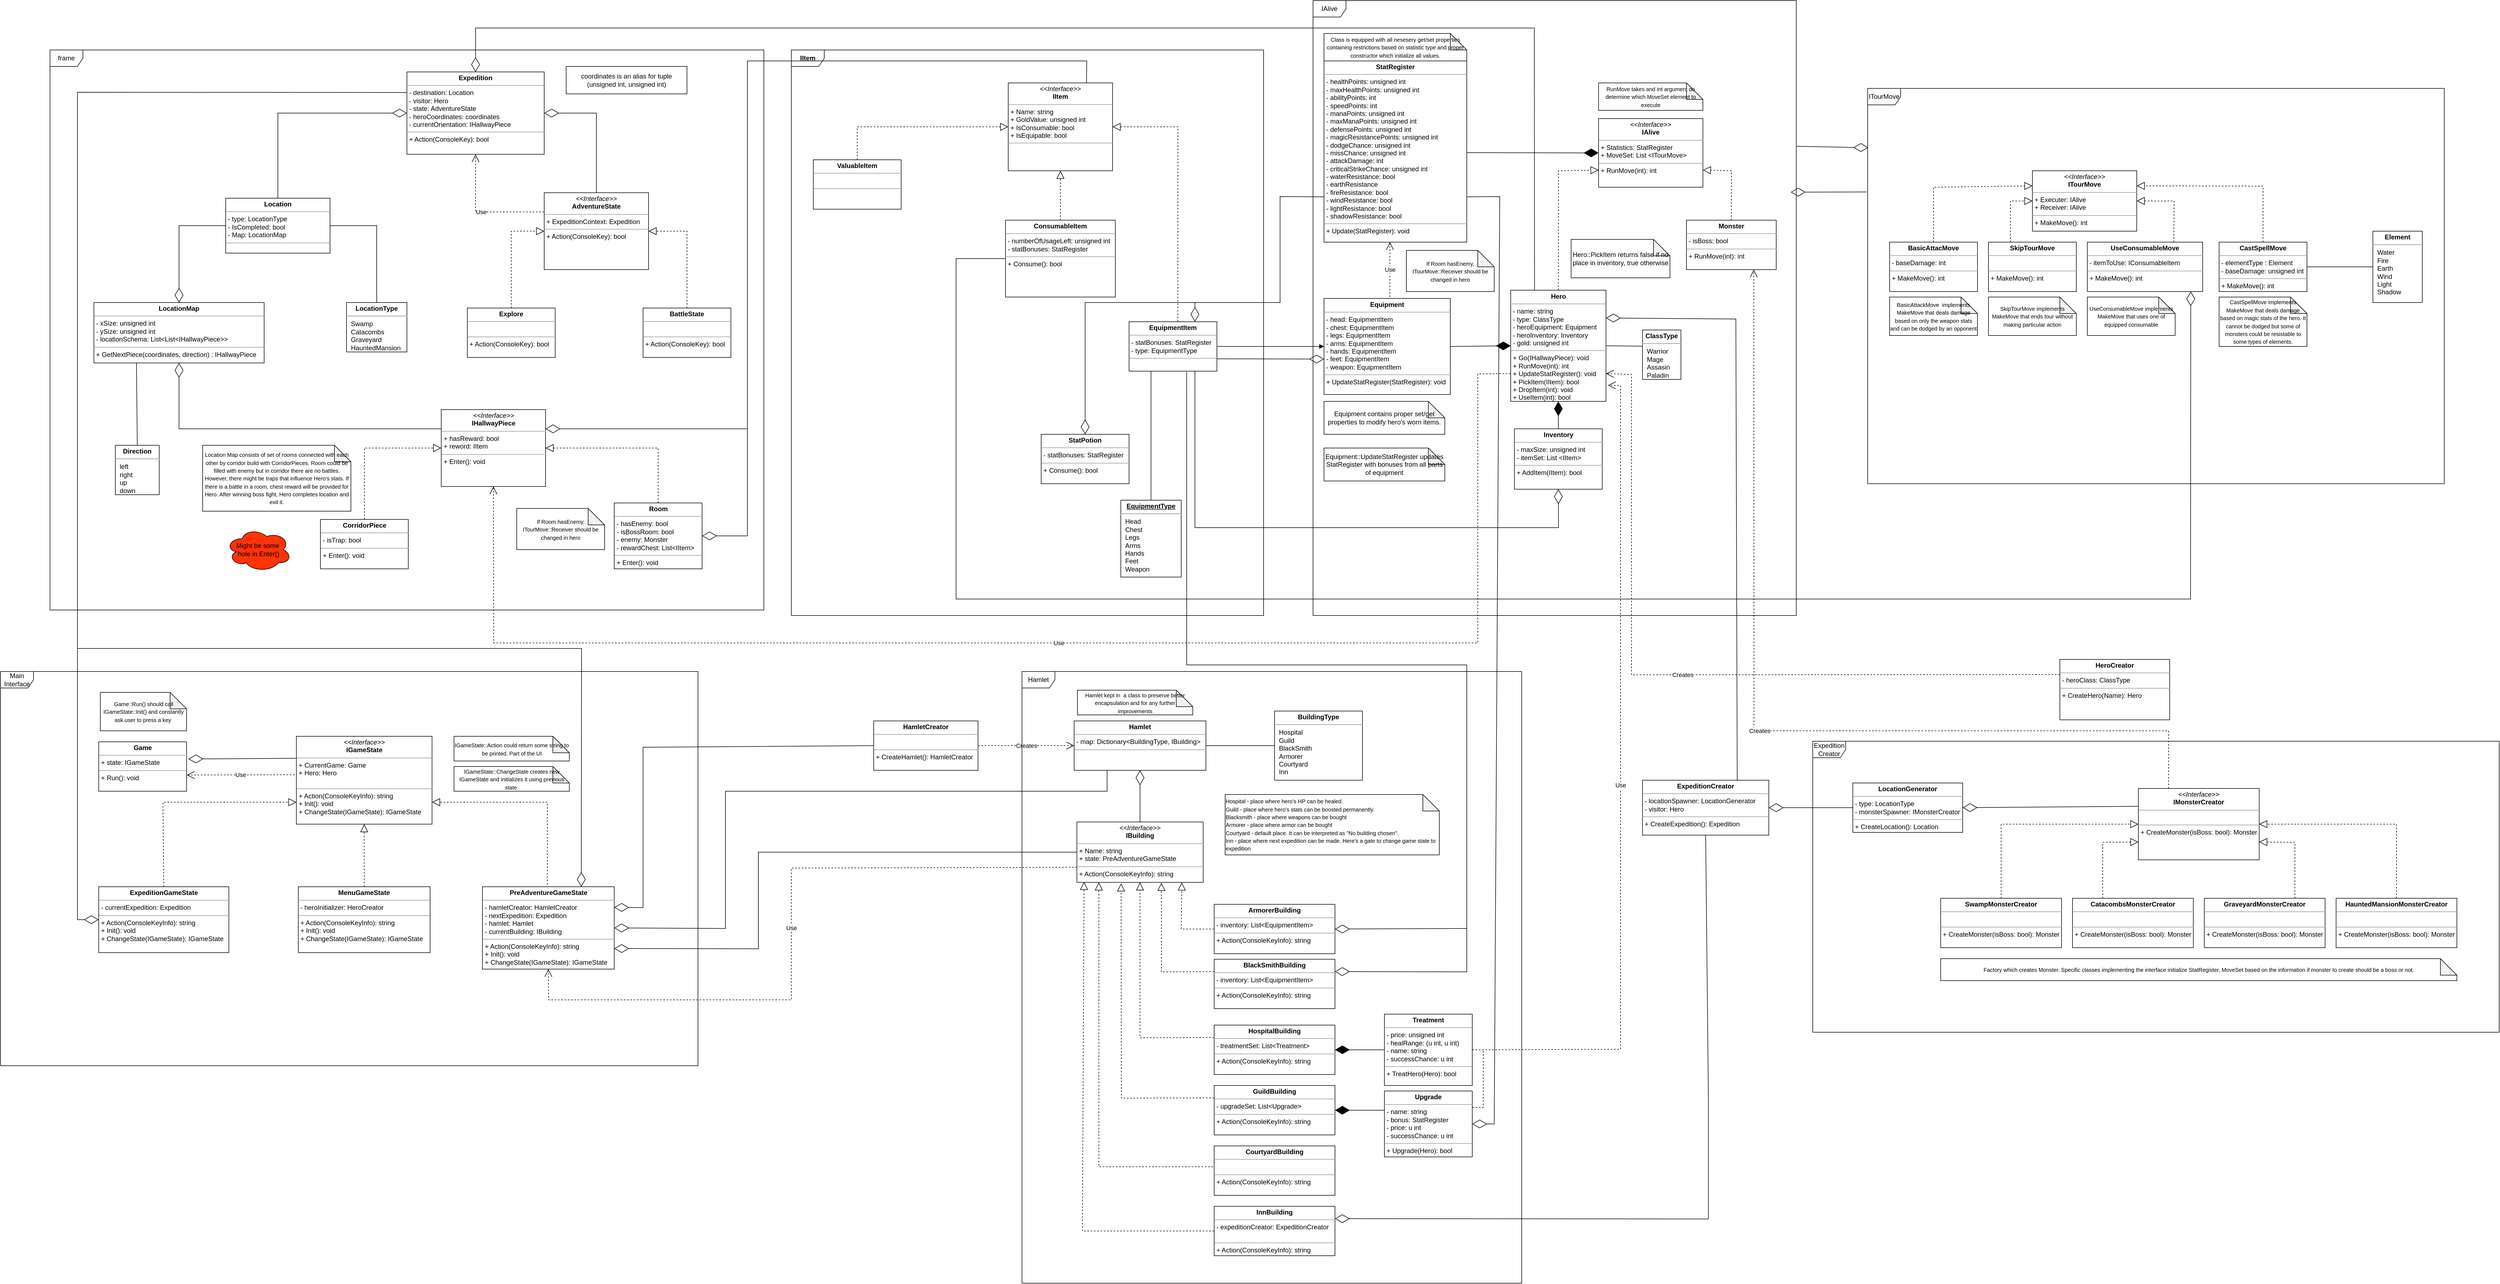 <mxfile version="21.2.1" type="device">
  <diagram id="C5RBs43oDa-KdzZeNtuy" name="Page-1">
    <mxGraphModel dx="4703" dy="697" grid="1" gridSize="10" guides="1" tooltips="1" connect="1" arrows="1" fold="1" page="1" pageScale="1" pageWidth="827" pageHeight="1169" math="0" shadow="0">
      <root>
        <mxCell id="WIyWlLk6GJQsqaUBKTNV-0" />
        <mxCell id="WIyWlLk6GJQsqaUBKTNV-1" parent="WIyWlLk6GJQsqaUBKTNV-0" />
        <mxCell id="JSf5FWusO17gdMNra22Y-0" value="&lt;p style=&quot;margin:0px;margin-top:4px;text-align:center;&quot;&gt;&lt;i&gt;&amp;lt;&amp;lt;Interface&amp;gt;&amp;gt;&lt;/i&gt;&lt;br&gt;&lt;b&gt;ITourMove&lt;/b&gt;&lt;/p&gt;&lt;hr size=&quot;1&quot;&gt;&lt;p style=&quot;margin:0px;margin-left:4px;&quot;&gt;+ Executer: IAlive&lt;/p&gt;&lt;p style=&quot;margin:0px;margin-left:4px;&quot;&gt;+ Receiver: IAlive&lt;/p&gt;&lt;hr size=&quot;1&quot;&gt;&lt;p style=&quot;margin:0px;margin-left:4px;&quot;&gt;+ MakeMove(): int&lt;br&gt;&lt;/p&gt;" style="verticalAlign=top;align=left;overflow=fill;fontSize=12;fontFamily=Helvetica;html=1;whiteSpace=wrap;" parent="WIyWlLk6GJQsqaUBKTNV-1" vertex="1">
          <mxGeometry x="1130" y="450" width="190" height="110" as="geometry" />
        </mxCell>
        <mxCell id="JSf5FWusO17gdMNra22Y-3" value="&lt;p style=&quot;margin:0px;margin-top:4px;text-align:center;&quot;&gt;&lt;b&gt;BasicAttacMove&lt;/b&gt;&lt;/p&gt;&lt;hr size=&quot;1&quot;&gt;&lt;p style=&quot;margin:0px;margin-left:4px;&quot;&gt;- baseDamage: int&lt;/p&gt;&lt;hr size=&quot;1&quot;&gt;&lt;p style=&quot;margin:0px;margin-left:4px;&quot;&gt;+ MakeMove(): int&lt;/p&gt;" style="verticalAlign=top;align=left;overflow=fill;fontSize=12;fontFamily=Helvetica;html=1;whiteSpace=wrap;" parent="WIyWlLk6GJQsqaUBKTNV-1" vertex="1">
          <mxGeometry x="870" y="580" width="160" height="90" as="geometry" />
        </mxCell>
        <mxCell id="JSf5FWusO17gdMNra22Y-5" value="&lt;p style=&quot;margin:0px;margin-top:4px;text-align:center;&quot;&gt;&lt;b&gt;CastSpellMove&lt;/b&gt;&lt;/p&gt;&lt;hr size=&quot;1&quot;&gt;&lt;p style=&quot;margin:0px;margin-left:4px;&quot;&gt;- elementType : Element&lt;/p&gt;&lt;p style=&quot;margin:0px;margin-left:4px;&quot;&gt;- baseDamage: unsigned int&lt;/p&gt;&lt;hr size=&quot;1&quot;&gt;&lt;p style=&quot;margin:0px;margin-left:4px;&quot;&gt;+ MakeMove(): int&lt;/p&gt;" style="verticalAlign=top;align=left;overflow=fill;fontSize=12;fontFamily=Helvetica;html=1;whiteSpace=wrap;" parent="WIyWlLk6GJQsqaUBKTNV-1" vertex="1">
          <mxGeometry x="1470" y="580" width="160" height="90" as="geometry" />
        </mxCell>
        <mxCell id="JSf5FWusO17gdMNra22Y-6" value="&lt;p style=&quot;margin:0px;margin-top:4px;text-align:center;&quot;&gt;&lt;b&gt;UseConsumableMove&lt;/b&gt;&lt;/p&gt;&lt;hr size=&quot;1&quot;&gt;&lt;p style=&quot;margin:0px;margin-left:4px;&quot;&gt;- itemToUse: IConsumableItem&lt;/p&gt;&lt;hr size=&quot;1&quot;&gt;&lt;p style=&quot;margin:0px;margin-left:4px;&quot;&gt;+ MakeMove(): int&lt;/p&gt;" style="verticalAlign=top;align=left;overflow=fill;fontSize=12;fontFamily=Helvetica;html=1;whiteSpace=wrap;" parent="WIyWlLk6GJQsqaUBKTNV-1" vertex="1">
          <mxGeometry x="1230" y="580" width="210" height="90" as="geometry" />
        </mxCell>
        <mxCell id="JSf5FWusO17gdMNra22Y-7" value="&lt;p style=&quot;margin:0px;margin-top:4px;text-align:center;&quot;&gt;&lt;b&gt;SkipTourMove&lt;/b&gt;&lt;/p&gt;&lt;hr size=&quot;1&quot;&gt;&lt;p style=&quot;margin:0px;margin-left:4px;&quot;&gt;&lt;br&gt;&lt;/p&gt;&lt;hr size=&quot;1&quot;&gt;&lt;p style=&quot;margin:0px;margin-left:4px;&quot;&gt;+ MakeMove(): int&lt;/p&gt;" style="verticalAlign=top;align=left;overflow=fill;fontSize=12;fontFamily=Helvetica;html=1;whiteSpace=wrap;" parent="WIyWlLk6GJQsqaUBKTNV-1" vertex="1">
          <mxGeometry x="1050" y="580" width="160" height="90" as="geometry" />
        </mxCell>
        <mxCell id="JSf5FWusO17gdMNra22Y-12" value="&lt;font style=&quot;font-size: 10px;&quot;&gt;BasicAttackMove&amp;nbsp; implements MakeMove&amp;nbsp;that deals damage based on only the weapon stats and can be dodged by an opponent&lt;/font&gt;" style="shape=note;whiteSpace=wrap;html=1;backgroundOutline=1;darkOpacity=0.05;" parent="WIyWlLk6GJQsqaUBKTNV-1" vertex="1">
          <mxGeometry x="870" y="680" width="160" height="70" as="geometry" />
        </mxCell>
        <mxCell id="JSf5FWusO17gdMNra22Y-14" value="&lt;font style=&quot;font-size: 10px;&quot;&gt;CastSpellMove implements MakeMove&amp;nbsp;that deals damage based on magic stats of the hero. It cannot be dodged but some of monsters could be resistable to some types of elements.&lt;/font&gt;" style="shape=note;whiteSpace=wrap;html=1;backgroundOutline=1;darkOpacity=0.05;" parent="WIyWlLk6GJQsqaUBKTNV-1" vertex="1">
          <mxGeometry x="1470" y="680" width="160" height="90" as="geometry" />
        </mxCell>
        <mxCell id="JSf5FWusO17gdMNra22Y-15" value="&lt;font style=&quot;font-size: 10px;&quot;&gt;SkipTourMove implements MakeMove that ends tour without making particular action&lt;/font&gt;" style="shape=note;whiteSpace=wrap;html=1;backgroundOutline=1;darkOpacity=0.05;" parent="WIyWlLk6GJQsqaUBKTNV-1" vertex="1">
          <mxGeometry x="1050" y="680" width="160" height="70" as="geometry" />
        </mxCell>
        <mxCell id="JSf5FWusO17gdMNra22Y-16" value="&lt;font style=&quot;font-size: 10px;&quot;&gt;UseConsumableMove implements MakeMove that uses one of equipped consumable&lt;/font&gt;" style="shape=note;whiteSpace=wrap;html=1;backgroundOutline=1;darkOpacity=0.05;" parent="WIyWlLk6GJQsqaUBKTNV-1" vertex="1">
          <mxGeometry x="1230" y="680" width="160" height="70" as="geometry" />
        </mxCell>
        <mxCell id="JSf5FWusO17gdMNra22Y-24" value="&lt;p style=&quot;margin: 4px 0px 0px; text-align: center;&quot;&gt;&lt;b style=&quot;&quot;&gt;Element&lt;/b&gt;&lt;/p&gt;&lt;hr&gt;&lt;p style=&quot;margin:0px;margin-left:8px;&quot;&gt;Water&lt;/p&gt;&lt;p style=&quot;margin:0px;margin-left:8px;&quot;&gt;Fire&lt;/p&gt;&lt;p style=&quot;margin:0px;margin-left:8px;&quot;&gt;Earth&lt;/p&gt;&lt;p style=&quot;margin:0px;margin-left:8px;&quot;&gt;Wind&lt;/p&gt;&lt;p style=&quot;margin:0px;margin-left:8px;&quot;&gt;Light&lt;/p&gt;&lt;p style=&quot;margin:0px;margin-left:8px;&quot;&gt;Shadow&lt;/p&gt;" style="verticalAlign=top;align=left;overflow=fill;fontSize=12;fontFamily=Helvetica;html=1;whiteSpace=wrap;" parent="WIyWlLk6GJQsqaUBKTNV-1" vertex="1">
          <mxGeometry x="1750" y="560" width="90" height="130" as="geometry" />
        </mxCell>
        <mxCell id="JSf5FWusO17gdMNra22Y-25" value="" style="endArrow=none;html=1;rounded=0;entryX=0;entryY=0.5;entryDx=0;entryDy=0;exitX=1;exitY=0.5;exitDx=0;exitDy=0;" parent="WIyWlLk6GJQsqaUBKTNV-1" source="JSf5FWusO17gdMNra22Y-5" target="JSf5FWusO17gdMNra22Y-24" edge="1">
          <mxGeometry width="50" height="50" relative="1" as="geometry">
            <mxPoint x="1640" y="630" as="sourcePoint" />
            <mxPoint x="1700" y="630" as="targetPoint" />
          </mxGeometry>
        </mxCell>
        <mxCell id="JSf5FWusO17gdMNra22Y-29" value="ITourMove" style="shape=umlFrame;whiteSpace=wrap;html=1;pointerEvents=0;" parent="WIyWlLk6GJQsqaUBKTNV-1" vertex="1">
          <mxGeometry x="830" y="300" width="1050" height="720" as="geometry" />
        </mxCell>
        <mxCell id="JSf5FWusO17gdMNra22Y-30" value="&lt;p style=&quot;margin:0px;margin-top:4px;text-align:center;&quot;&gt;&lt;i&gt;&amp;lt;&amp;lt;Interface&amp;gt;&amp;gt;&lt;/i&gt;&lt;br&gt;&lt;b&gt;IAlive&lt;/b&gt;&lt;/p&gt;&lt;hr size=&quot;1&quot;&gt;&lt;p style=&quot;margin:0px;margin-left:4px;&quot;&gt;&lt;span style=&quot;background-color: initial;&quot;&gt;+ Statistics: StatRegister&lt;/span&gt;&lt;/p&gt;&lt;p style=&quot;margin:0px;margin-left:4px;&quot;&gt;&lt;span style=&quot;background-color: initial;&quot;&gt;+ MoveSet: List &amp;lt;ITourMove&amp;gt;&lt;/span&gt;&lt;br&gt;&lt;/p&gt;&lt;hr size=&quot;1&quot;&gt;&lt;p style=&quot;margin:0px;margin-left:4px;&quot;&gt;+ RunMove(int): int&lt;/p&gt;" style="verticalAlign=top;align=left;overflow=fill;fontSize=12;fontFamily=Helvetica;html=1;whiteSpace=wrap;" parent="WIyWlLk6GJQsqaUBKTNV-1" vertex="1">
          <mxGeometry x="340" y="355" width="190" height="125" as="geometry" />
        </mxCell>
        <mxCell id="JSf5FWusO17gdMNra22Y-34" value="&lt;p style=&quot;margin:0px;margin-top:4px;text-align:center;&quot;&gt;&lt;b&gt;StatRegister&lt;/b&gt;&lt;/p&gt;&lt;hr size=&quot;1&quot;&gt;&lt;p style=&quot;margin:0px;margin-left:4px;&quot;&gt;- healthPoints: unsigned int&lt;br style=&quot;border-color: var(--border-color);&quot;&gt;- maxHealthPoints: unsigned int&lt;/p&gt;&lt;p style=&quot;margin:0px;margin-left:4px;&quot;&gt;- abilityPoints: int&lt;/p&gt;&lt;p style=&quot;margin:0px;margin-left:4px;&quot;&gt;- speedPoints: int&lt;/p&gt;&lt;p style=&quot;margin:0px;margin-left:4px;&quot;&gt;- manaPoints: unsigned int&lt;/p&gt;&lt;p style=&quot;margin:0px;margin-left:4px;&quot;&gt;- maxManaPoints: unsigned int&lt;/p&gt;&lt;p style=&quot;margin:0px;margin-left:4px;&quot;&gt;- defensePoints: unsigned int&lt;/p&gt;&lt;p style=&quot;margin:0px;margin-left:4px;&quot;&gt;- magicResistancePoints: unsigned int&lt;/p&gt;&lt;p style=&quot;margin:0px;margin-left:4px;&quot;&gt;- dodgeChance: unsigned int&lt;/p&gt;&lt;p style=&quot;margin:0px;margin-left:4px;&quot;&gt;- missChance: unsigned int&lt;/p&gt;&lt;p style=&quot;margin:0px;margin-left:4px;&quot;&gt;- attackDamage: int&lt;/p&gt;&lt;p style=&quot;margin:0px;margin-left:4px;&quot;&gt;- criticalStrikeChance: unsigned int&lt;/p&gt;&lt;p style=&quot;margin:0px;margin-left:4px;&quot;&gt;- waterResistance: bool&lt;/p&gt;&lt;p style=&quot;margin:0px;margin-left:4px;&quot;&gt;- earthResistance&lt;/p&gt;&lt;p style=&quot;margin:0px;margin-left:4px;&quot;&gt;- fireResistance: bool&lt;/p&gt;&lt;p style=&quot;margin:0px;margin-left:4px;&quot;&gt;- windResistance: bool&lt;/p&gt;&lt;p style=&quot;margin:0px;margin-left:4px;&quot;&gt;- lightResistance: bool&lt;/p&gt;&lt;p style=&quot;margin:0px;margin-left:4px;&quot;&gt;- shadowResistance: bool&lt;/p&gt;&lt;hr size=&quot;1&quot;&gt;&lt;p style=&quot;margin:0px;margin-left:4px;&quot;&gt;+ Update(StatRegister): void&lt;/p&gt;" style="verticalAlign=top;align=left;overflow=fill;fontSize=12;fontFamily=Helvetica;html=1;whiteSpace=wrap;" parent="WIyWlLk6GJQsqaUBKTNV-1" vertex="1">
          <mxGeometry x="-160" y="250" width="260" height="330" as="geometry" />
        </mxCell>
        <mxCell id="JSf5FWusO17gdMNra22Y-35" value="&lt;font style=&quot;font-size: 10px;&quot;&gt;Class is equipped with all nesesery get/set properties containing restrictions based on statistic type and proper constructor which initialize all values.&lt;/font&gt;" style="shape=note;whiteSpace=wrap;html=1;backgroundOutline=1;darkOpacity=0.05;" parent="WIyWlLk6GJQsqaUBKTNV-1" vertex="1">
          <mxGeometry x="-160" y="200" width="260" height="50" as="geometry" />
        </mxCell>
        <mxCell id="JSf5FWusO17gdMNra22Y-37" value="" style="endArrow=diamondThin;endFill=1;endSize=24;html=1;rounded=0;entryX=0;entryY=0.5;entryDx=0;entryDy=0;" parent="WIyWlLk6GJQsqaUBKTNV-1" target="JSf5FWusO17gdMNra22Y-30" edge="1">
          <mxGeometry width="160" relative="1" as="geometry">
            <mxPoint x="100" y="417" as="sourcePoint" />
            <mxPoint x="253.5" y="360" as="targetPoint" />
          </mxGeometry>
        </mxCell>
        <mxCell id="JSf5FWusO17gdMNra22Y-38" value="&lt;p style=&quot;margin:0px;margin-top:4px;text-align:center;&quot;&gt;&lt;b&gt;Hero&lt;/b&gt;&lt;/p&gt;&lt;hr size=&quot;1&quot;&gt;&lt;p style=&quot;margin:0px;margin-left:4px;&quot;&gt;- name: string&lt;/p&gt;&lt;p style=&quot;margin:0px;margin-left:4px;&quot;&gt;- type: ClassType&lt;/p&gt;&lt;p style=&quot;margin:0px;margin-left:4px;&quot;&gt;- heroEquipment: Equipment&lt;/p&gt;&lt;p style=&quot;margin:0px;margin-left:4px;&quot;&gt;- heroInventory: Inventory&lt;/p&gt;&lt;p style=&quot;margin:0px;margin-left:4px;&quot;&gt;- gold: unsigned int&lt;/p&gt;&lt;hr size=&quot;1&quot;&gt;&lt;p style=&quot;margin:0px;margin-left:4px;&quot;&gt;+ Go(IHallwayPiece): void&lt;/p&gt;&lt;p style=&quot;margin:0px;margin-left:4px;&quot;&gt;+ RunMove(int): int&lt;/p&gt;&lt;p style=&quot;margin:0px;margin-left:4px;&quot;&gt;+ UpdateStatRegister(): void&lt;/p&gt;&lt;p style=&quot;margin:0px;margin-left:4px;&quot;&gt;+ PickItem(IItem): bool&lt;/p&gt;&lt;p style=&quot;margin:0px;margin-left:4px;&quot;&gt;+ DropItem(int): void&lt;br&gt;&lt;/p&gt;&lt;p style=&quot;margin:0px;margin-left:4px;&quot;&gt;+ UseItem(int): bool&lt;/p&gt;" style="verticalAlign=top;align=left;overflow=fill;fontSize=12;fontFamily=Helvetica;html=1;whiteSpace=wrap;" parent="WIyWlLk6GJQsqaUBKTNV-1" vertex="1">
          <mxGeometry x="180" y="667.5" width="173.5" height="202.5" as="geometry" />
        </mxCell>
        <mxCell id="JSf5FWusO17gdMNra22Y-39" value="&lt;p style=&quot;margin:0px;margin-top:4px;text-align:center;&quot;&gt;&lt;b&gt;Monster&lt;/b&gt;&lt;/p&gt;&lt;hr size=&quot;1&quot;&gt;&lt;p style=&quot;margin:0px;margin-left:4px;&quot;&gt;- isBoss: bool&lt;/p&gt;&lt;hr size=&quot;1&quot;&gt;&lt;p style=&quot;margin:0px;margin-left:4px;&quot;&gt;+ RunMove(int): int&lt;br&gt;&lt;/p&gt;" style="verticalAlign=top;align=left;overflow=fill;fontSize=12;fontFamily=Helvetica;html=1;whiteSpace=wrap;" parent="WIyWlLk6GJQsqaUBKTNV-1" vertex="1">
          <mxGeometry x="500" y="540" width="163.5" height="90" as="geometry" />
        </mxCell>
        <mxCell id="JSf5FWusO17gdMNra22Y-41" value="&lt;font style=&quot;font-size: 10px;&quot;&gt;RunMove takes and int argument do determine which MoveSet element to execute&lt;/font&gt;" style="shape=note;whiteSpace=wrap;html=1;backgroundOutline=1;darkOpacity=0.05;" parent="WIyWlLk6GJQsqaUBKTNV-1" vertex="1">
          <mxGeometry x="340" y="290" width="190" height="50" as="geometry" />
        </mxCell>
        <mxCell id="JSf5FWusO17gdMNra22Y-42" value="Hero::PickItem returns false if no place in inventory, true otherwise" style="shape=note;whiteSpace=wrap;html=1;backgroundOutline=1;darkOpacity=0.05;" parent="WIyWlLk6GJQsqaUBKTNV-1" vertex="1">
          <mxGeometry x="290" y="575" width="180" height="70" as="geometry" />
        </mxCell>
        <mxCell id="JSf5FWusO17gdMNra22Y-43" value="" style="endArrow=block;dashed=1;endFill=0;endSize=12;html=1;rounded=0;entryX=0;entryY=0.75;entryDx=0;entryDy=0;exitX=0.5;exitY=0;exitDx=0;exitDy=0;" parent="WIyWlLk6GJQsqaUBKTNV-1" source="JSf5FWusO17gdMNra22Y-38" target="JSf5FWusO17gdMNra22Y-30" edge="1">
          <mxGeometry width="160" relative="1" as="geometry">
            <mxPoint x="250" y="530" as="sourcePoint" />
            <mxPoint x="320" y="450" as="targetPoint" />
            <Array as="points">
              <mxPoint x="267" y="450" />
            </Array>
          </mxGeometry>
        </mxCell>
        <mxCell id="JSf5FWusO17gdMNra22Y-44" value="" style="endArrow=block;dashed=1;endFill=0;endSize=12;html=1;rounded=0;entryX=1;entryY=0.75;entryDx=0;entryDy=0;exitX=0.5;exitY=0;exitDx=0;exitDy=0;" parent="WIyWlLk6GJQsqaUBKTNV-1" source="JSf5FWusO17gdMNra22Y-39" target="JSf5FWusO17gdMNra22Y-30" edge="1">
          <mxGeometry width="160" relative="1" as="geometry">
            <mxPoint x="620" y="580" as="sourcePoint" />
            <mxPoint x="550" y="450" as="targetPoint" />
            <Array as="points">
              <mxPoint x="582" y="450" />
            </Array>
          </mxGeometry>
        </mxCell>
        <mxCell id="JSf5FWusO17gdMNra22Y-45" value="&lt;p style=&quot;margin:0px;margin-top:4px;text-align:center;&quot;&gt;&lt;b&gt;Equipment&lt;/b&gt;&lt;/p&gt;&lt;hr size=&quot;1&quot;&gt;&lt;p style=&quot;margin:0px;margin-left:4px;&quot;&gt;- head: EquipmentItem&lt;/p&gt;&lt;p style=&quot;margin:0px;margin-left:4px;&quot;&gt;- chest: EquipmentItem&lt;/p&gt;&lt;p style=&quot;margin:0px;margin-left:4px;&quot;&gt;- legs: EquipmentItem&lt;/p&gt;&lt;p style=&quot;margin:0px;margin-left:4px;&quot;&gt;- arms: EquipmentItem&lt;/p&gt;&lt;p style=&quot;margin:0px;margin-left:4px;&quot;&gt;- hands: EquipmentItem&lt;/p&gt;&lt;p style=&quot;margin:0px;margin-left:4px;&quot;&gt;- feet: EquipmentItem&lt;/p&gt;&lt;p style=&quot;margin:0px;margin-left:4px;&quot;&gt;- weapon: EquipmentItem&lt;/p&gt;&lt;hr size=&quot;1&quot;&gt;&lt;p style=&quot;margin:0px;margin-left:4px;&quot;&gt;+ UpdateStatRegister(StatRegister): void&lt;/p&gt;" style="verticalAlign=top;align=left;overflow=fill;fontSize=12;fontFamily=Helvetica;html=1;whiteSpace=wrap;" parent="WIyWlLk6GJQsqaUBKTNV-1" vertex="1">
          <mxGeometry x="-160" y="682.5" width="230" height="175" as="geometry" />
        </mxCell>
        <mxCell id="JSf5FWusO17gdMNra22Y-46" value="&lt;p style=&quot;margin:0px;margin-top:4px;text-align:center;&quot;&gt;&lt;b&gt;Inventory&lt;/b&gt;&lt;/p&gt;&lt;hr size=&quot;1&quot;&gt;&lt;p style=&quot;margin:0px;margin-left:4px;&quot;&gt;- maxSize: unsigned int&lt;/p&gt;&lt;p style=&quot;margin:0px;margin-left:4px;&quot;&gt;- itemSet: List &amp;lt;IItem&amp;gt;&lt;/p&gt;&lt;hr size=&quot;1&quot;&gt;&lt;p style=&quot;margin:0px;margin-left:4px;&quot;&gt;+ AddItem(IItem): bool&lt;/p&gt;" style="verticalAlign=top;align=left;overflow=fill;fontSize=12;fontFamily=Helvetica;html=1;whiteSpace=wrap;" parent="WIyWlLk6GJQsqaUBKTNV-1" vertex="1">
          <mxGeometry x="186.75" y="920" width="160" height="110" as="geometry" />
        </mxCell>
        <mxCell id="JSf5FWusO17gdMNra22Y-48" value="Equipment contains proper set/get properties to modify hero&#39;s worn items." style="shape=note;whiteSpace=wrap;html=1;backgroundOutline=1;darkOpacity=0.05;" parent="WIyWlLk6GJQsqaUBKTNV-1" vertex="1">
          <mxGeometry x="-160" y="870" width="220" height="60" as="geometry" />
        </mxCell>
        <mxCell id="JSf5FWusO17gdMNra22Y-50" value="" style="endArrow=diamondThin;endFill=1;endSize=24;html=1;rounded=0;exitX=1;exitY=0.5;exitDx=0;exitDy=0;entryX=0;entryY=0.5;entryDx=0;entryDy=0;" parent="WIyWlLk6GJQsqaUBKTNV-1" source="JSf5FWusO17gdMNra22Y-45" target="JSf5FWusO17gdMNra22Y-38" edge="1">
          <mxGeometry width="160" relative="1" as="geometry">
            <mxPoint x="66" y="684.38" as="sourcePoint" />
            <mxPoint x="156" y="684.38" as="targetPoint" />
          </mxGeometry>
        </mxCell>
        <mxCell id="JSf5FWusO17gdMNra22Y-51" value="" style="endArrow=diamondThin;endFill=1;endSize=24;html=1;rounded=0;exitX=0.5;exitY=0;exitDx=0;exitDy=0;entryX=0.5;entryY=1;entryDx=0;entryDy=0;" parent="WIyWlLk6GJQsqaUBKTNV-1" source="JSf5FWusO17gdMNra22Y-46" target="JSf5FWusO17gdMNra22Y-38" edge="1">
          <mxGeometry width="160" relative="1" as="geometry">
            <mxPoint x="130" y="890" as="sourcePoint" />
            <mxPoint x="160" y="795" as="targetPoint" />
            <Array as="points" />
          </mxGeometry>
        </mxCell>
        <mxCell id="JSf5FWusO17gdMNra22Y-52" value="IAlive" style="shape=umlFrame;whiteSpace=wrap;html=1;pointerEvents=0;" parent="WIyWlLk6GJQsqaUBKTNV-1" vertex="1">
          <mxGeometry x="-180" y="140" width="880" height="1120" as="geometry" />
        </mxCell>
        <mxCell id="JSf5FWusO17gdMNra22Y-53" value="&lt;p style=&quot;margin:0px;margin-top:4px;text-align:center;&quot;&gt;&lt;i&gt;&amp;lt;&amp;lt;Interface&amp;gt;&amp;gt;&lt;/i&gt;&lt;br&gt;&lt;b&gt;IItem&lt;/b&gt;&lt;/p&gt;&lt;hr size=&quot;1&quot;&gt;&lt;p style=&quot;margin:0px;margin-left:4px;&quot;&gt;+ Name: string&lt;br&gt;+ GoldValue: unsigned int&lt;/p&gt;&lt;p style=&quot;margin:0px;margin-left:4px;&quot;&gt;+ IsConsumable: bool&lt;/p&gt;&lt;p style=&quot;margin:0px;margin-left:4px;&quot;&gt;+ IsEquipable: bool&lt;/p&gt;&lt;hr size=&quot;1&quot;&gt;&lt;p style=&quot;margin:0px;margin-left:4px;&quot;&gt;&lt;br&gt;&lt;/p&gt;" style="verticalAlign=top;align=left;overflow=fill;fontSize=12;fontFamily=Helvetica;html=1;whiteSpace=wrap;" parent="WIyWlLk6GJQsqaUBKTNV-1" vertex="1">
          <mxGeometry x="-735" y="290" width="190" height="160" as="geometry" />
        </mxCell>
        <mxCell id="mHU7HmvPgY5RW8E_tUvQ-3" value="Equipment::UpdateStatRegister updates StatRegister with bonuses from all parts of equipment" style="shape=note;whiteSpace=wrap;html=1;backgroundOutline=1;darkOpacity=0.05;" parent="WIyWlLk6GJQsqaUBKTNV-1" vertex="1">
          <mxGeometry x="-160" y="955" width="220" height="60" as="geometry" />
        </mxCell>
        <mxCell id="mHU7HmvPgY5RW8E_tUvQ-5" value="&lt;p style=&quot;margin:0px;margin-top:4px;text-align:center;&quot;&gt;&lt;b&gt;ValuableItem&lt;/b&gt;&lt;/p&gt;&lt;hr size=&quot;1&quot;&gt;&lt;p style=&quot;margin:0px;margin-left:4px;&quot;&gt;&lt;br&gt;&lt;/p&gt;&lt;hr size=&quot;1&quot;&gt;&lt;p style=&quot;margin:0px;margin-left:4px;&quot;&gt;&lt;br&gt;&lt;/p&gt;" style="verticalAlign=top;align=left;overflow=fill;fontSize=12;fontFamily=Helvetica;html=1;whiteSpace=wrap;" parent="WIyWlLk6GJQsqaUBKTNV-1" vertex="1">
          <mxGeometry x="-1090" y="430" width="160" height="90" as="geometry" />
        </mxCell>
        <mxCell id="mHU7HmvPgY5RW8E_tUvQ-14" value="&lt;p style=&quot;margin:0px;margin-top:4px;text-align:center;text-decoration:underline;&quot;&gt;&lt;b&gt;EquipmentType&lt;/b&gt;&lt;/p&gt;&lt;hr&gt;&lt;p style=&quot;margin:0px;margin-left:8px;&quot;&gt;Head&lt;/p&gt;&lt;p style=&quot;margin:0px;margin-left:8px;&quot;&gt;Chest&lt;/p&gt;&lt;p style=&quot;margin:0px;margin-left:8px;&quot;&gt;Legs&lt;/p&gt;&lt;p style=&quot;margin:0px;margin-left:8px;&quot;&gt;Arms&lt;/p&gt;&lt;p style=&quot;margin:0px;margin-left:8px;&quot;&gt;Hands&lt;/p&gt;&lt;p style=&quot;margin:0px;margin-left:8px;&quot;&gt;Feet&lt;/p&gt;&lt;p style=&quot;margin:0px;margin-left:8px;&quot;&gt;Weapon&lt;/p&gt;" style="verticalAlign=top;align=left;overflow=fill;fontSize=12;fontFamily=Helvetica;html=1;whiteSpace=wrap;" parent="WIyWlLk6GJQsqaUBKTNV-1" vertex="1">
          <mxGeometry x="-530" y="1050" width="110" height="140" as="geometry" />
        </mxCell>
        <mxCell id="mHU7HmvPgY5RW8E_tUvQ-22" value="&lt;p style=&quot;margin:0px;margin-top:4px;text-align:center;&quot;&gt;&lt;b&gt;ConsumableItem&lt;/b&gt;&lt;/p&gt;&lt;hr size=&quot;1&quot;&gt;&lt;p style=&quot;margin:0px;margin-left:4px;&quot;&gt;- numberOfUsageLeft: unsigned int&lt;/p&gt;&lt;p style=&quot;margin:0px;margin-left:4px;&quot;&gt;- statBonuses: StatRegister&lt;/p&gt;&lt;hr size=&quot;1&quot;&gt;&lt;p style=&quot;margin:0px;margin-left:4px;&quot;&gt;+ Consume(): bool&lt;/p&gt;" style="verticalAlign=top;align=left;overflow=fill;fontSize=12;fontFamily=Helvetica;html=1;whiteSpace=wrap;" parent="WIyWlLk6GJQsqaUBKTNV-1" vertex="1">
          <mxGeometry x="-740" y="540" width="200" height="140" as="geometry" />
        </mxCell>
        <mxCell id="mHU7HmvPgY5RW8E_tUvQ-23" value="&lt;p style=&quot;margin:0px;margin-top:4px;text-align:center;&quot;&gt;&lt;b&gt;EquipmentItem&lt;/b&gt;&lt;/p&gt;&lt;hr size=&quot;1&quot;&gt;&lt;p style=&quot;margin:0px;margin-left:4px;&quot;&gt;- statBonuses: StatRegister&lt;br&gt;&lt;/p&gt;&lt;p style=&quot;margin:0px;margin-left:4px;&quot;&gt;- type: EquipmentType&lt;/p&gt;&lt;hr size=&quot;1&quot;&gt;&lt;p style=&quot;margin:0px;margin-left:4px;&quot;&gt;&lt;br&gt;&lt;/p&gt;" style="verticalAlign=top;align=left;overflow=fill;fontSize=12;fontFamily=Helvetica;html=1;whiteSpace=wrap;" parent="WIyWlLk6GJQsqaUBKTNV-1" vertex="1">
          <mxGeometry x="-515" y="725" width="160" height="90" as="geometry" />
        </mxCell>
        <mxCell id="mHU7HmvPgY5RW8E_tUvQ-25" value="" style="endArrow=block;dashed=1;endFill=0;endSize=12;html=1;rounded=0;entryX=0;entryY=0.5;entryDx=0;entryDy=0;exitX=0.5;exitY=0;exitDx=0;exitDy=0;" parent="WIyWlLk6GJQsqaUBKTNV-1" source="mHU7HmvPgY5RW8E_tUvQ-5" target="JSf5FWusO17gdMNra22Y-53" edge="1">
          <mxGeometry width="160" relative="1" as="geometry">
            <mxPoint x="-860" y="520" as="sourcePoint" />
            <mxPoint x="-800" y="360" as="targetPoint" />
            <Array as="points">
              <mxPoint x="-1010" y="370" />
            </Array>
          </mxGeometry>
        </mxCell>
        <mxCell id="mHU7HmvPgY5RW8E_tUvQ-28" value="" style="endArrow=block;dashed=1;endFill=0;endSize=12;html=1;rounded=0;entryX=1;entryY=0.5;entryDx=0;entryDy=0;exitX=0.555;exitY=-0.006;exitDx=0;exitDy=0;exitPerimeter=0;" parent="WIyWlLk6GJQsqaUBKTNV-1" source="mHU7HmvPgY5RW8E_tUvQ-23" target="JSf5FWusO17gdMNra22Y-53" edge="1">
          <mxGeometry width="160" relative="1" as="geometry">
            <mxPoint x="-420" y="490" as="sourcePoint" />
            <mxPoint x="-470" y="360" as="targetPoint" />
            <Array as="points">
              <mxPoint x="-426" y="370" />
            </Array>
          </mxGeometry>
        </mxCell>
        <mxCell id="mHU7HmvPgY5RW8E_tUvQ-29" value="" style="html=1;verticalAlign=bottom;endArrow=block;edgeStyle=elbowEdgeStyle;elbow=vertical;curved=0;rounded=0;exitX=1;exitY=0.5;exitDx=0;exitDy=0;entryX=0;entryY=0.5;entryDx=0;entryDy=0;" parent="WIyWlLk6GJQsqaUBKTNV-1" source="mHU7HmvPgY5RW8E_tUvQ-23" target="JSf5FWusO17gdMNra22Y-45" edge="1">
          <mxGeometry width="80" relative="1" as="geometry">
            <mxPoint x="-310" y="754.41" as="sourcePoint" />
            <mxPoint x="-230" y="754.41" as="targetPoint" />
          </mxGeometry>
        </mxCell>
        <mxCell id="mHU7HmvPgY5RW8E_tUvQ-31" value="" style="endArrow=diamondThin;endFill=0;endSize=24;html=1;rounded=0;entryX=0.5;entryY=0;entryDx=0;entryDy=0;exitX=0;exitY=0.75;exitDx=0;exitDy=0;" parent="WIyWlLk6GJQsqaUBKTNV-1" source="JSf5FWusO17gdMNra22Y-34" target="mHU7HmvPgY5RW8E_tUvQ-42" edge="1">
          <mxGeometry width="160" relative="1" as="geometry">
            <mxPoint x="-200" y="440" as="sourcePoint" />
            <mxPoint x="-390" y="600" as="targetPoint" />
            <Array as="points">
              <mxPoint x="-240" y="497" />
              <mxPoint x="-240" y="690" />
              <mxPoint x="-595" y="690" />
            </Array>
          </mxGeometry>
        </mxCell>
        <mxCell id="mHU7HmvPgY5RW8E_tUvQ-32" value="" style="endArrow=diamondThin;endFill=0;endSize=24;html=1;rounded=0;entryX=0.75;entryY=0;entryDx=0;entryDy=0;" parent="WIyWlLk6GJQsqaUBKTNV-1" target="mHU7HmvPgY5RW8E_tUvQ-23" edge="1">
          <mxGeometry width="160" relative="1" as="geometry">
            <mxPoint x="-395" y="690" as="sourcePoint" />
            <mxPoint x="-390" y="710" as="targetPoint" />
          </mxGeometry>
        </mxCell>
        <mxCell id="mHU7HmvPgY5RW8E_tUvQ-33" value="IItem" style="shape=umlFrame;whiteSpace=wrap;html=1;pointerEvents=0;fontStyle=1" parent="WIyWlLk6GJQsqaUBKTNV-1" vertex="1">
          <mxGeometry x="-1130" y="230" width="860" height="1030" as="geometry" />
        </mxCell>
        <mxCell id="mHU7HmvPgY5RW8E_tUvQ-34" value="" style="endArrow=diamondThin;endFill=0;endSize=24;html=1;rounded=0;exitX=1.001;exitY=0.237;exitDx=0;exitDy=0;exitPerimeter=0;entryX=0.001;entryY=0.15;entryDx=0;entryDy=0;entryPerimeter=0;" parent="WIyWlLk6GJQsqaUBKTNV-1" source="JSf5FWusO17gdMNra22Y-52" target="JSf5FWusO17gdMNra22Y-29" edge="1">
          <mxGeometry width="160" relative="1" as="geometry">
            <mxPoint x="710" y="410" as="sourcePoint" />
            <mxPoint x="830" y="408" as="targetPoint" />
          </mxGeometry>
        </mxCell>
        <mxCell id="mHU7HmvPgY5RW8E_tUvQ-35" value="" style="endArrow=diamondThin;endFill=0;endSize=24;html=1;rounded=0;exitX=-0.002;exitY=0.262;exitDx=0;exitDy=0;exitPerimeter=0;" parent="WIyWlLk6GJQsqaUBKTNV-1" source="JSf5FWusO17gdMNra22Y-29" edge="1">
          <mxGeometry width="160" relative="1" as="geometry">
            <mxPoint x="800" y="448.33" as="sourcePoint" />
            <mxPoint x="690" y="489" as="targetPoint" />
          </mxGeometry>
        </mxCell>
        <mxCell id="mHU7HmvPgY5RW8E_tUvQ-39" value="" style="endArrow=diamondThin;endFill=0;endSize=24;html=1;rounded=0;exitX=1;exitY=0.75;exitDx=0;exitDy=0;" parent="WIyWlLk6GJQsqaUBKTNV-1" source="mHU7HmvPgY5RW8E_tUvQ-23" edge="1">
          <mxGeometry width="160" relative="1" as="geometry">
            <mxPoint x="-350" y="799.41" as="sourcePoint" />
            <mxPoint x="-160" y="793" as="targetPoint" />
          </mxGeometry>
        </mxCell>
        <mxCell id="mHU7HmvPgY5RW8E_tUvQ-40" value="" style="endArrow=diamondThin;endFill=0;endSize=24;html=1;rounded=0;entryX=0.5;entryY=1;entryDx=0;entryDy=0;exitX=0.75;exitY=1;exitDx=0;exitDy=0;" parent="WIyWlLk6GJQsqaUBKTNV-1" source="mHU7HmvPgY5RW8E_tUvQ-23" target="JSf5FWusO17gdMNra22Y-46" edge="1">
          <mxGeometry width="160" relative="1" as="geometry">
            <mxPoint x="-430" y="1010" as="sourcePoint" />
            <mxPoint x="270" y="1060" as="targetPoint" />
            <Array as="points">
              <mxPoint x="-395" y="1100" />
              <mxPoint x="267" y="1100" />
            </Array>
          </mxGeometry>
        </mxCell>
        <mxCell id="mHU7HmvPgY5RW8E_tUvQ-41" value="" style="endArrow=none;html=1;rounded=0;entryX=0.25;entryY=1;entryDx=0;entryDy=0;exitX=0.5;exitY=0;exitDx=0;exitDy=0;" parent="WIyWlLk6GJQsqaUBKTNV-1" source="mHU7HmvPgY5RW8E_tUvQ-14" target="mHU7HmvPgY5RW8E_tUvQ-23" edge="1">
          <mxGeometry width="50" height="50" relative="1" as="geometry">
            <mxPoint x="-440" y="900" as="sourcePoint" />
            <mxPoint x="-440" y="810" as="targetPoint" />
          </mxGeometry>
        </mxCell>
        <mxCell id="mHU7HmvPgY5RW8E_tUvQ-42" value="&lt;p style=&quot;margin:0px;margin-top:4px;text-align:center;&quot;&gt;&lt;b&gt;StatPotion&lt;/b&gt;&lt;/p&gt;&lt;hr size=&quot;1&quot;&gt;&lt;p style=&quot;margin:0px;margin-left:4px;&quot;&gt;- statBonuses: StatRegister&lt;br&gt;&lt;/p&gt;&lt;hr size=&quot;1&quot;&gt;&lt;p style=&quot;margin:0px;margin-left:4px;&quot;&gt;+ Consume(): bool&lt;/p&gt;" style="verticalAlign=top;align=left;overflow=fill;fontSize=12;fontFamily=Helvetica;html=1;whiteSpace=wrap;" parent="WIyWlLk6GJQsqaUBKTNV-1" vertex="1">
          <mxGeometry x="-675" y="930" width="160" height="90" as="geometry" />
        </mxCell>
        <mxCell id="mHU7HmvPgY5RW8E_tUvQ-45" value="" style="endArrow=diamondThin;endFill=0;endSize=24;html=1;rounded=0;entryX=0.897;entryY=0.998;entryDx=0;entryDy=0;entryPerimeter=0;exitX=0;exitY=0.5;exitDx=0;exitDy=0;" parent="WIyWlLk6GJQsqaUBKTNV-1" source="mHU7HmvPgY5RW8E_tUvQ-22" target="JSf5FWusO17gdMNra22Y-6" edge="1">
          <mxGeometry width="160" relative="1" as="geometry">
            <mxPoint x="-380" y="1400" as="sourcePoint" />
            <mxPoint x="940" y="1110" as="targetPoint" />
            <Array as="points">
              <mxPoint x="-830" y="610" />
              <mxPoint x="-830" y="1230" />
              <mxPoint x="1418" y="1230" />
            </Array>
          </mxGeometry>
        </mxCell>
        <mxCell id="VIYja85JnuqN__fDNmjm-4" value="&lt;p style=&quot;margin:0px;margin-top:4px;text-align:center;&quot;&gt;&lt;b&gt;HeroCreator&lt;/b&gt;&lt;/p&gt;&lt;hr size=&quot;1&quot;&gt;&lt;p style=&quot;margin:0px;margin-left:4px;&quot;&gt;- heroClass: ClassType&lt;/p&gt;&lt;hr size=&quot;1&quot;&gt;&lt;p style=&quot;margin:0px;margin-left:4px;&quot;&gt;+ CreateHero(Name): Hero&lt;/p&gt;" style="verticalAlign=top;align=left;overflow=fill;fontSize=12;fontFamily=Helvetica;html=1;whiteSpace=wrap;" parent="WIyWlLk6GJQsqaUBKTNV-1" vertex="1">
          <mxGeometry x="1180" y="1340" width="200" height="110" as="geometry" />
        </mxCell>
        <mxCell id="VIYja85JnuqN__fDNmjm-9" value="&lt;p style=&quot;margin: 4px 0px 0px; text-align: center;&quot;&gt;&lt;b style=&quot;&quot;&gt;ClassType&lt;/b&gt;&lt;/p&gt;&lt;hr&gt;&lt;p style=&quot;margin:0px;margin-left:8px;&quot;&gt;Warrior&lt;/p&gt;&lt;p style=&quot;margin:0px;margin-left:8px;&quot;&gt;Mage&lt;/p&gt;&lt;p style=&quot;margin:0px;margin-left:8px;&quot;&gt;Assasin&lt;/p&gt;&lt;p style=&quot;margin:0px;margin-left:8px;&quot;&gt;Paladin&lt;/p&gt;" style="verticalAlign=top;align=left;overflow=fill;fontSize=12;fontFamily=Helvetica;html=1;whiteSpace=wrap;" parent="WIyWlLk6GJQsqaUBKTNV-1" vertex="1">
          <mxGeometry x="420" y="740" width="70" height="90" as="geometry" />
        </mxCell>
        <mxCell id="VIYja85JnuqN__fDNmjm-10" value="" style="endArrow=none;html=1;rounded=0;entryX=-0.003;entryY=0.328;entryDx=0;entryDy=0;exitX=1;exitY=0.5;exitDx=0;exitDy=0;entryPerimeter=0;" parent="WIyWlLk6GJQsqaUBKTNV-1" source="JSf5FWusO17gdMNra22Y-38" target="VIYja85JnuqN__fDNmjm-9" edge="1">
          <mxGeometry width="50" height="50" relative="1" as="geometry">
            <mxPoint x="350" y="773" as="sourcePoint" />
            <mxPoint x="414" y="750" as="targetPoint" />
          </mxGeometry>
        </mxCell>
        <mxCell id="VIYja85JnuqN__fDNmjm-13" value="Creates" style="endArrow=open;endSize=12;dashed=1;html=1;rounded=0;exitX=0;exitY=0.25;exitDx=0;exitDy=0;entryX=1;entryY=0.75;entryDx=0;entryDy=0;" parent="WIyWlLk6GJQsqaUBKTNV-1" source="VIYja85JnuqN__fDNmjm-4" target="JSf5FWusO17gdMNra22Y-38" edge="1">
          <mxGeometry width="160" relative="1" as="geometry">
            <mxPoint x="430" y="1030" as="sourcePoint" />
            <mxPoint x="590" y="1030" as="targetPoint" />
            <Array as="points">
              <mxPoint x="400" y="1368" />
              <mxPoint x="400" y="821" />
            </Array>
          </mxGeometry>
        </mxCell>
        <mxCell id="VIYja85JnuqN__fDNmjm-14" value="Use" style="endArrow=open;endSize=12;dashed=1;html=1;rounded=0;" parent="WIyWlLk6GJQsqaUBKTNV-1" edge="1">
          <mxGeometry width="160" relative="1" as="geometry">
            <mxPoint x="-40" y="680" as="sourcePoint" />
            <mxPoint x="-40" y="580" as="targetPoint" />
          </mxGeometry>
        </mxCell>
        <mxCell id="VIYja85JnuqN__fDNmjm-16" value="" style="endArrow=block;dashed=1;endFill=0;endSize=12;html=1;rounded=0;entryX=0;entryY=0.25;entryDx=0;entryDy=0;exitX=0.5;exitY=0;exitDx=0;exitDy=0;" parent="WIyWlLk6GJQsqaUBKTNV-1" source="JSf5FWusO17gdMNra22Y-3" target="JSf5FWusO17gdMNra22Y-0" edge="1">
          <mxGeometry width="160" relative="1" as="geometry">
            <mxPoint x="880" y="440" as="sourcePoint" />
            <mxPoint x="1040" y="440" as="targetPoint" />
            <Array as="points">
              <mxPoint x="950" y="480" />
            </Array>
          </mxGeometry>
        </mxCell>
        <mxCell id="VIYja85JnuqN__fDNmjm-17" value="" style="endArrow=block;dashed=1;endFill=0;endSize=12;html=1;rounded=0;entryX=0;entryY=0.5;entryDx=0;entryDy=0;exitX=0.25;exitY=0;exitDx=0;exitDy=0;" parent="WIyWlLk6GJQsqaUBKTNV-1" source="JSf5FWusO17gdMNra22Y-7" target="JSf5FWusO17gdMNra22Y-0" edge="1">
          <mxGeometry width="160" relative="1" as="geometry">
            <mxPoint x="970" y="520" as="sourcePoint" />
            <mxPoint x="1130" y="520" as="targetPoint" />
            <Array as="points">
              <mxPoint x="1090" y="505" />
            </Array>
          </mxGeometry>
        </mxCell>
        <mxCell id="VIYja85JnuqN__fDNmjm-18" value="" style="endArrow=block;dashed=1;endFill=0;endSize=12;html=1;rounded=0;exitX=0.75;exitY=0;exitDx=0;exitDy=0;entryX=1;entryY=0.5;entryDx=0;entryDy=0;" parent="WIyWlLk6GJQsqaUBKTNV-1" source="JSf5FWusO17gdMNra22Y-6" target="JSf5FWusO17gdMNra22Y-0" edge="1">
          <mxGeometry width="160" relative="1" as="geometry">
            <mxPoint x="1340" y="530" as="sourcePoint" />
            <mxPoint x="1500" y="530" as="targetPoint" />
            <Array as="points">
              <mxPoint x="1388" y="505" />
            </Array>
          </mxGeometry>
        </mxCell>
        <mxCell id="VIYja85JnuqN__fDNmjm-19" value="" style="endArrow=block;dashed=1;endFill=0;endSize=12;html=1;rounded=0;exitX=0.5;exitY=0;exitDx=0;exitDy=0;entryX=1;entryY=0.25;entryDx=0;entryDy=0;" parent="WIyWlLk6GJQsqaUBKTNV-1" source="JSf5FWusO17gdMNra22Y-5" target="JSf5FWusO17gdMNra22Y-0" edge="1">
          <mxGeometry width="160" relative="1" as="geometry">
            <mxPoint x="1494" y="510" as="sourcePoint" />
            <mxPoint x="1654" y="510" as="targetPoint" />
            <Array as="points">
              <mxPoint x="1550" y="478" />
            </Array>
          </mxGeometry>
        </mxCell>
        <mxCell id="VIYja85JnuqN__fDNmjm-22" value="" style="endArrow=block;dashed=1;endFill=0;endSize=12;html=1;rounded=0;exitX=0.5;exitY=0;exitDx=0;exitDy=0;entryX=0.5;entryY=1;entryDx=0;entryDy=0;" parent="WIyWlLk6GJQsqaUBKTNV-1" source="mHU7HmvPgY5RW8E_tUvQ-22" target="JSf5FWusO17gdMNra22Y-53" edge="1">
          <mxGeometry width="160" relative="1" as="geometry">
            <mxPoint x="-640.43" y="530" as="sourcePoint" />
            <mxPoint x="-640.43" y="460" as="targetPoint" />
          </mxGeometry>
        </mxCell>
        <mxCell id="VIYja85JnuqN__fDNmjm-23" value="&lt;p style=&quot;margin:0px;margin-top:4px;text-align:center;&quot;&gt;&lt;i&gt;&amp;lt;&amp;lt;Interface&amp;gt;&amp;gt;&lt;/i&gt;&lt;br&gt;&lt;b&gt;IMonsterCreator&lt;/b&gt;&lt;/p&gt;&lt;hr size=&quot;1&quot;&gt;&lt;p style=&quot;margin:0px;margin-left:4px;&quot;&gt;&lt;br&gt;&lt;/p&gt;&lt;hr size=&quot;1&quot;&gt;&lt;p style=&quot;margin:0px;margin-left:4px;&quot;&gt;+ CreateMonster(isBoss: bool): Monster&lt;/p&gt;" style="verticalAlign=top;align=left;overflow=fill;fontSize=12;fontFamily=Helvetica;html=1;whiteSpace=wrap;" parent="WIyWlLk6GJQsqaUBKTNV-1" vertex="1">
          <mxGeometry x="1323" y="1575" width="220" height="130" as="geometry" />
        </mxCell>
        <mxCell id="VIYja85JnuqN__fDNmjm-24" value="&lt;p style=&quot;margin: 4px 0px 0px; text-align: center;&quot;&gt;&lt;b style=&quot;&quot;&gt;LocationType&lt;/b&gt;&lt;/p&gt;&lt;hr&gt;&lt;p style=&quot;margin:0px;margin-left:8px;&quot;&gt;Swamp&lt;br&gt;Catacombs&lt;/p&gt;&lt;p style=&quot;margin:0px;margin-left:8px;&quot;&gt;Graveyard&lt;/p&gt;&lt;p style=&quot;margin:0px;margin-left:8px;&quot;&gt;HauntedMansion&lt;/p&gt;" style="verticalAlign=top;align=left;overflow=fill;fontSize=12;fontFamily=Helvetica;html=1;whiteSpace=wrap;" parent="WIyWlLk6GJQsqaUBKTNV-1" vertex="1">
          <mxGeometry x="-1940" y="690" width="110" height="90" as="geometry" />
        </mxCell>
        <mxCell id="VIYja85JnuqN__fDNmjm-26" value="&lt;p style=&quot;margin:0px;margin-top:4px;text-align:center;&quot;&gt;&lt;b&gt;SwampMonsterCreator&lt;/b&gt;&lt;/p&gt;&lt;hr size=&quot;1&quot;&gt;&lt;p style=&quot;margin:0px;margin-left:4px;&quot;&gt;&lt;br&gt;&lt;/p&gt;&lt;hr size=&quot;1&quot;&gt;&lt;p style=&quot;margin:0px;margin-left:4px;&quot;&gt;+ CreateMonster(isBoss: bool): Monster&lt;br&gt;&lt;/p&gt;" style="verticalAlign=top;align=left;overflow=fill;fontSize=12;fontFamily=Helvetica;html=1;whiteSpace=wrap;" parent="WIyWlLk6GJQsqaUBKTNV-1" vertex="1">
          <mxGeometry x="963" y="1775" width="220" height="90" as="geometry" />
        </mxCell>
        <mxCell id="VIYja85JnuqN__fDNmjm-27" value="&lt;p style=&quot;margin:0px;margin-top:4px;text-align:center;&quot;&gt;&lt;b&gt;CatacombsMonsterCreator&lt;/b&gt;&lt;/p&gt;&lt;hr size=&quot;1&quot;&gt;&lt;p style=&quot;margin:0px;margin-left:4px;&quot;&gt;&lt;br&gt;&lt;/p&gt;&lt;hr size=&quot;1&quot;&gt;&lt;p style=&quot;margin:0px;margin-left:4px;&quot;&gt;+ CreateMonster(isBoss: bool): Monster&lt;br&gt;&lt;/p&gt;" style="verticalAlign=top;align=left;overflow=fill;fontSize=12;fontFamily=Helvetica;html=1;whiteSpace=wrap;" parent="WIyWlLk6GJQsqaUBKTNV-1" vertex="1">
          <mxGeometry x="1203" y="1775" width="220" height="90" as="geometry" />
        </mxCell>
        <mxCell id="VIYja85JnuqN__fDNmjm-28" value="&lt;p style=&quot;margin:0px;margin-top:4px;text-align:center;&quot;&gt;&lt;b&gt;GraveyardMonsterCreator&lt;/b&gt;&lt;/p&gt;&lt;hr size=&quot;1&quot;&gt;&lt;p style=&quot;margin:0px;margin-left:4px;&quot;&gt;&lt;br&gt;&lt;/p&gt;&lt;hr size=&quot;1&quot;&gt;&lt;p style=&quot;margin:0px;margin-left:4px;&quot;&gt;+ CreateMonster(isBoss: bool): Monster&lt;br&gt;&lt;/p&gt;" style="verticalAlign=top;align=left;overflow=fill;fontSize=12;fontFamily=Helvetica;html=1;whiteSpace=wrap;" parent="WIyWlLk6GJQsqaUBKTNV-1" vertex="1">
          <mxGeometry x="1443" y="1775" width="220" height="90" as="geometry" />
        </mxCell>
        <mxCell id="VIYja85JnuqN__fDNmjm-29" value="&lt;p style=&quot;margin:0px;margin-top:4px;text-align:center;&quot;&gt;&lt;b&gt;HauntedMansionMonsterCreator&lt;/b&gt;&lt;/p&gt;&lt;hr size=&quot;1&quot;&gt;&lt;p style=&quot;margin:0px;margin-left:4px;&quot;&gt;&lt;br&gt;&lt;/p&gt;&lt;hr size=&quot;1&quot;&gt;&lt;p style=&quot;margin:0px;margin-left:4px;&quot;&gt;+ CreateMonster(isBoss: bool): Monster&lt;br&gt;&lt;/p&gt;" style="verticalAlign=top;align=left;overflow=fill;fontSize=12;fontFamily=Helvetica;html=1;whiteSpace=wrap;" parent="WIyWlLk6GJQsqaUBKTNV-1" vertex="1">
          <mxGeometry x="1683" y="1775" width="220" height="90" as="geometry" />
        </mxCell>
        <mxCell id="VIYja85JnuqN__fDNmjm-30" value="" style="endArrow=block;dashed=1;endFill=0;endSize=12;html=1;rounded=0;exitX=0.5;exitY=0;exitDx=0;exitDy=0;entryX=0;entryY=0.5;entryDx=0;entryDy=0;" parent="WIyWlLk6GJQsqaUBKTNV-1" source="VIYja85JnuqN__fDNmjm-26" target="VIYja85JnuqN__fDNmjm-23" edge="1">
          <mxGeometry width="160" relative="1" as="geometry">
            <mxPoint x="1053" y="1645" as="sourcePoint" />
            <mxPoint x="1213" y="1645" as="targetPoint" />
            <Array as="points">
              <mxPoint x="1073" y="1640" />
            </Array>
          </mxGeometry>
        </mxCell>
        <mxCell id="VIYja85JnuqN__fDNmjm-31" value="" style="endArrow=block;dashed=1;endFill=0;endSize=12;html=1;rounded=0;exitX=0.5;exitY=0;exitDx=0;exitDy=0;entryX=1;entryY=0.5;entryDx=0;entryDy=0;" parent="WIyWlLk6GJQsqaUBKTNV-1" source="VIYja85JnuqN__fDNmjm-29" target="VIYja85JnuqN__fDNmjm-23" edge="1">
          <mxGeometry width="160" relative="1" as="geometry">
            <mxPoint x="1693" y="1639.41" as="sourcePoint" />
            <mxPoint x="1853" y="1639.41" as="targetPoint" />
            <Array as="points">
              <mxPoint x="1793" y="1640" />
            </Array>
          </mxGeometry>
        </mxCell>
        <mxCell id="VIYja85JnuqN__fDNmjm-32" value="" style="endArrow=block;dashed=1;endFill=0;endSize=12;html=1;rounded=0;exitX=0.25;exitY=0;exitDx=0;exitDy=0;entryX=0;entryY=0.75;entryDx=0;entryDy=0;" parent="WIyWlLk6GJQsqaUBKTNV-1" source="VIYja85JnuqN__fDNmjm-27" target="VIYja85JnuqN__fDNmjm-23" edge="1">
          <mxGeometry width="160" relative="1" as="geometry">
            <mxPoint x="1173" y="1685" as="sourcePoint" />
            <mxPoint x="1333" y="1685" as="targetPoint" />
            <Array as="points">
              <mxPoint x="1258" y="1673" />
            </Array>
          </mxGeometry>
        </mxCell>
        <mxCell id="VIYja85JnuqN__fDNmjm-33" value="" style="endArrow=block;dashed=1;endFill=0;endSize=12;html=1;rounded=0;exitX=0.75;exitY=0;exitDx=0;exitDy=0;entryX=1;entryY=0.75;entryDx=0;entryDy=0;" parent="WIyWlLk6GJQsqaUBKTNV-1" source="VIYja85JnuqN__fDNmjm-28" target="VIYja85JnuqN__fDNmjm-23" edge="1">
          <mxGeometry width="160" relative="1" as="geometry">
            <mxPoint x="1603" y="1705" as="sourcePoint" />
            <mxPoint x="1608" y="1665" as="targetPoint" />
            <Array as="points">
              <mxPoint x="1608" y="1673" />
            </Array>
          </mxGeometry>
        </mxCell>
        <mxCell id="VIYja85JnuqN__fDNmjm-38" value="Creates" style="endArrow=open;endSize=12;dashed=1;html=1;rounded=0;exitX=0.25;exitY=0;exitDx=0;exitDy=0;entryX=0.75;entryY=1;entryDx=0;entryDy=0;" parent="WIyWlLk6GJQsqaUBKTNV-1" source="VIYja85JnuqN__fDNmjm-23" target="JSf5FWusO17gdMNra22Y-39" edge="1">
          <mxGeometry width="160" relative="1" as="geometry">
            <mxPoint x="420" y="1752" as="sourcePoint" />
            <mxPoint x="580" y="1752" as="targetPoint" />
            <Array as="points">
              <mxPoint x="1378" y="1470" />
              <mxPoint x="623" y="1470" />
            </Array>
          </mxGeometry>
        </mxCell>
        <mxCell id="VIYja85JnuqN__fDNmjm-39" value="&lt;font style=&quot;font-size: 10px;&quot;&gt;Factory which creates Monster. Specific classes implementing the interface initialize StatRegister, MoveSet based on the information if monster to create should be a boss or not.&lt;/font&gt;" style="shape=note;whiteSpace=wrap;html=1;backgroundOutline=1;darkOpacity=0.05;" parent="WIyWlLk6GJQsqaUBKTNV-1" vertex="1">
          <mxGeometry x="963" y="1885" width="940" height="40" as="geometry" />
        </mxCell>
        <mxCell id="VIYja85JnuqN__fDNmjm-40" value="&lt;p style=&quot;margin:0px;margin-top:4px;text-align:center;&quot;&gt;&lt;b&gt;Location&lt;/b&gt;&lt;/p&gt;&lt;hr size=&quot;1&quot;&gt;&lt;p style=&quot;margin:0px;margin-left:4px;&quot;&gt;&lt;span style=&quot;background-color: initial;&quot;&gt;- type: LocationType&lt;/span&gt;&lt;br&gt;&lt;/p&gt;&lt;p style=&quot;margin:0px;margin-left:4px;&quot;&gt;- IsCompleted: bool&lt;/p&gt;&lt;p style=&quot;margin:0px;margin-left:4px;&quot;&gt;- Map: LocationMap&lt;/p&gt;&lt;hr size=&quot;1&quot;&gt;&lt;p style=&quot;margin:0px;margin-left:4px;&quot;&gt;&lt;br&gt;&lt;/p&gt;" style="verticalAlign=top;align=left;overflow=fill;fontSize=12;fontFamily=Helvetica;html=1;whiteSpace=wrap;" parent="WIyWlLk6GJQsqaUBKTNV-1" vertex="1">
          <mxGeometry x="-2160" y="500" width="190" height="100" as="geometry" />
        </mxCell>
        <mxCell id="VIYja85JnuqN__fDNmjm-47" value="&lt;p style=&quot;margin:0px;margin-top:4px;text-align:center;&quot;&gt;&lt;b&gt;LocationMap&lt;/b&gt;&lt;/p&gt;&lt;hr size=&quot;1&quot;&gt;&lt;p style=&quot;margin:0px;margin-left:4px;&quot;&gt;- xSize: unsigned int&lt;/p&gt;&lt;p style=&quot;margin:0px;margin-left:4px;&quot;&gt;- ySize: unsigned int&lt;/p&gt;&lt;p style=&quot;margin:0px;margin-left:4px;&quot;&gt;- locationSchema: List&amp;lt;List&amp;lt;IHallwayPiece&amp;gt;&amp;gt;&lt;/p&gt;&lt;hr size=&quot;1&quot;&gt;&lt;p style=&quot;margin:0px;margin-left:4px;&quot;&gt;+ GetNextPiece(coordinates, direction) : IHallwayPiece&lt;/p&gt;" style="verticalAlign=top;align=left;overflow=fill;fontSize=12;fontFamily=Helvetica;html=1;whiteSpace=wrap;" parent="WIyWlLk6GJQsqaUBKTNV-1" vertex="1">
          <mxGeometry x="-2400" y="690" width="310" height="110" as="geometry" />
        </mxCell>
        <mxCell id="VIYja85JnuqN__fDNmjm-48" value="" style="endArrow=none;html=1;rounded=0;entryX=0.5;entryY=0;entryDx=0;entryDy=0;exitX=1;exitY=0.5;exitDx=0;exitDy=0;" parent="WIyWlLk6GJQsqaUBKTNV-1" source="VIYja85JnuqN__fDNmjm-40" target="VIYja85JnuqN__fDNmjm-24" edge="1">
          <mxGeometry width="50" height="50" relative="1" as="geometry">
            <mxPoint x="-1840" y="840" as="sourcePoint" />
            <mxPoint x="-1790" y="790" as="targetPoint" />
            <Array as="points">
              <mxPoint x="-1885" y="550" />
            </Array>
          </mxGeometry>
        </mxCell>
        <mxCell id="5k4lkcyEpjDh-zcY_loY-0" value="&lt;p style=&quot;margin:0px;margin-top:4px;text-align:center;&quot;&gt;&lt;i&gt;&amp;lt;&amp;lt;Interface&amp;gt;&amp;gt;&lt;/i&gt;&lt;br&gt;&lt;b&gt;IHallwayPiece&lt;/b&gt;&lt;/p&gt;&lt;hr size=&quot;1&quot;&gt;&lt;p style=&quot;margin:0px;margin-left:4px;&quot;&gt;+ hasReward: bool&lt;/p&gt;&lt;p style=&quot;margin:0px;margin-left:4px;&quot;&gt;+ reword: IItem&lt;br&gt;&lt;/p&gt;&lt;hr size=&quot;1&quot;&gt;&lt;p style=&quot;margin:0px;margin-left:4px;&quot;&gt;+ Enter(): void&lt;br&gt;&lt;/p&gt;" style="verticalAlign=top;align=left;overflow=fill;fontSize=12;fontFamily=Helvetica;html=1;whiteSpace=wrap;" parent="WIyWlLk6GJQsqaUBKTNV-1" vertex="1">
          <mxGeometry x="-1767.5" y="885" width="190" height="140" as="geometry" />
        </mxCell>
        <mxCell id="5k4lkcyEpjDh-zcY_loY-1" value="&lt;p style=&quot;margin:0px;margin-top:4px;text-align:center;&quot;&gt;&lt;b&gt;CorridorPiece&lt;/b&gt;&lt;/p&gt;&lt;hr size=&quot;1&quot;&gt;&lt;p style=&quot;margin:0px;margin-left:4px;&quot;&gt;- isTrap: bool&lt;/p&gt;&lt;hr size=&quot;1&quot;&gt;&lt;p style=&quot;margin:0px;margin-left:4px;&quot;&gt;+ Enter(): void&lt;/p&gt;" style="verticalAlign=top;align=left;overflow=fill;fontSize=12;fontFamily=Helvetica;html=1;whiteSpace=wrap;" parent="WIyWlLk6GJQsqaUBKTNV-1" vertex="1">
          <mxGeometry x="-1987.5" y="1085" width="160" height="90" as="geometry" />
        </mxCell>
        <mxCell id="5k4lkcyEpjDh-zcY_loY-3" value="&lt;p style=&quot;margin:0px;margin-top:4px;text-align:center;&quot;&gt;&lt;b&gt;Room&lt;/b&gt;&lt;/p&gt;&lt;hr size=&quot;1&quot;&gt;&lt;p style=&quot;margin:0px;margin-left:4px;&quot;&gt;- hasEnemy: bool&lt;/p&gt;&lt;p style=&quot;margin:0px;margin-left:4px;&quot;&gt;- isBossRoom: bool&lt;/p&gt;&lt;p style=&quot;margin:0px;margin-left:4px;&quot;&gt;- enemy: Monster&lt;/p&gt;&lt;p style=&quot;margin:0px;margin-left:4px;&quot;&gt;- rewardChest: List&amp;lt;IItem&amp;gt;&lt;/p&gt;&lt;hr size=&quot;1&quot;&gt;&lt;p style=&quot;margin:0px;margin-left:4px;&quot;&gt;+ Enter(): void&lt;/p&gt;" style="verticalAlign=top;align=left;overflow=fill;fontSize=12;fontFamily=Helvetica;html=1;whiteSpace=wrap;" parent="WIyWlLk6GJQsqaUBKTNV-1" vertex="1">
          <mxGeometry x="-1452.5" y="1055" width="160" height="120" as="geometry" />
        </mxCell>
        <mxCell id="5k4lkcyEpjDh-zcY_loY-4" value="&lt;font style=&quot;font-size: 10px;&quot;&gt;Location Map consists of set of rooms connected with each other by corridor build with CorridorPieces. Room could be filled with enemy but in corridor there are no battles. However, there might be traps that influence Hero&#39;s stats. If there is a battle in a room, chest reward will be provided for Hero. After winning boss fight, Hero completes location and exit it.&lt;/font&gt;" style="shape=note;whiteSpace=wrap;html=1;backgroundOutline=1;darkOpacity=0.05;" parent="WIyWlLk6GJQsqaUBKTNV-1" vertex="1">
          <mxGeometry x="-2202" y="950" width="270" height="120" as="geometry" />
        </mxCell>
        <mxCell id="5k4lkcyEpjDh-zcY_loY-7" value="&lt;p style=&quot;margin:0px;margin-top:4px;text-align:center;&quot;&gt;&lt;b&gt;Expedition&lt;/b&gt;&lt;/p&gt;&lt;hr size=&quot;1&quot;&gt;&lt;p style=&quot;margin:0px;margin-left:4px;&quot;&gt;- destination: Location&lt;/p&gt;&lt;p style=&quot;margin:0px;margin-left:4px;&quot;&gt;- visitor: Hero&lt;/p&gt;&lt;p style=&quot;margin:0px;margin-left:4px;&quot;&gt;- state: AdventureState&lt;/p&gt;&lt;p style=&quot;margin:0px;margin-left:4px;&quot;&gt;- heroCoordinates: coordinates&lt;/p&gt;&lt;p style=&quot;margin:0px;margin-left:4px;&quot;&gt;- currentOrientation: IHallwayPiece&lt;/p&gt;&lt;hr size=&quot;1&quot;&gt;&lt;p style=&quot;margin:0px;margin-left:4px;&quot;&gt;+ Action(ConsoleKey): bool&lt;/p&gt;" style="verticalAlign=top;align=left;overflow=fill;fontSize=12;fontFamily=Helvetica;html=1;whiteSpace=wrap;" parent="WIyWlLk6GJQsqaUBKTNV-1" vertex="1">
          <mxGeometry x="-1830" y="270" width="250" height="150" as="geometry" />
        </mxCell>
        <mxCell id="5k4lkcyEpjDh-zcY_loY-10" value="&lt;p style=&quot;margin:0px;margin-top:4px;text-align:center;&quot;&gt;&lt;i&gt;&amp;lt;&amp;lt;Interface&amp;gt;&amp;gt;&lt;/i&gt;&lt;br&gt;&lt;b&gt;AdventureState&lt;/b&gt;&lt;/p&gt;&lt;hr size=&quot;1&quot;&gt;&lt;p style=&quot;margin:0px;margin-left:4px;&quot;&gt;+ ExpeditionContext: Expedition&lt;/p&gt;&lt;hr size=&quot;1&quot;&gt;&lt;p style=&quot;margin:0px;margin-left:4px;&quot;&gt;+ Action(ConsoleKey): bool&lt;br&gt;&lt;/p&gt;" style="verticalAlign=top;align=left;overflow=fill;fontSize=12;fontFamily=Helvetica;html=1;whiteSpace=wrap;" parent="WIyWlLk6GJQsqaUBKTNV-1" vertex="1">
          <mxGeometry x="-1580" y="490" width="190" height="140" as="geometry" />
        </mxCell>
        <mxCell id="5k4lkcyEpjDh-zcY_loY-11" value="&lt;p style=&quot;margin:0px;margin-top:4px;text-align:center;&quot;&gt;&lt;b&gt;BattleState&lt;/b&gt;&lt;/p&gt;&lt;hr size=&quot;1&quot;&gt;&lt;p style=&quot;margin:0px;margin-left:4px;&quot;&gt;&lt;br&gt;&lt;/p&gt;&lt;hr size=&quot;1&quot;&gt;&lt;p style=&quot;margin:0px;margin-left:4px;&quot;&gt;+ Action(ConsoleKey): bool&lt;br&gt;&lt;/p&gt;" style="verticalAlign=top;align=left;overflow=fill;fontSize=12;fontFamily=Helvetica;html=1;whiteSpace=wrap;" parent="WIyWlLk6GJQsqaUBKTNV-1" vertex="1">
          <mxGeometry x="-1400" y="700" width="160" height="90" as="geometry" />
        </mxCell>
        <mxCell id="5k4lkcyEpjDh-zcY_loY-12" value="&lt;p style=&quot;margin:0px;margin-top:4px;text-align:center;&quot;&gt;&lt;b&gt;Explore&lt;/b&gt;&lt;/p&gt;&lt;hr size=&quot;1&quot;&gt;&lt;p style=&quot;margin:0px;margin-left:4px;&quot;&gt;&lt;br&gt;&lt;/p&gt;&lt;hr size=&quot;1&quot;&gt;&lt;p style=&quot;margin:0px;margin-left:4px;&quot;&gt;+ Action(ConsoleKey): bool&lt;br&gt;&lt;/p&gt;" style="verticalAlign=top;align=left;overflow=fill;fontSize=12;fontFamily=Helvetica;html=1;whiteSpace=wrap;" parent="WIyWlLk6GJQsqaUBKTNV-1" vertex="1">
          <mxGeometry x="-1720" y="700" width="160" height="90" as="geometry" />
        </mxCell>
        <mxCell id="65Ado4H3ROjQ0i2Ru8iU-1" value="" style="endArrow=block;dashed=1;endFill=0;endSize=12;html=1;rounded=0;entryX=0;entryY=0.5;entryDx=0;entryDy=0;exitX=0.5;exitY=0;exitDx=0;exitDy=0;" parent="WIyWlLk6GJQsqaUBKTNV-1" source="5k4lkcyEpjDh-zcY_loY-12" target="5k4lkcyEpjDh-zcY_loY-10" edge="1">
          <mxGeometry width="160" relative="1" as="geometry">
            <mxPoint x="-1890" y="584.33" as="sourcePoint" />
            <mxPoint x="-1730" y="584.33" as="targetPoint" />
            <Array as="points">
              <mxPoint x="-1640" y="560" />
            </Array>
          </mxGeometry>
        </mxCell>
        <mxCell id="65Ado4H3ROjQ0i2Ru8iU-2" value="" style="endArrow=block;dashed=1;endFill=0;endSize=12;html=1;rounded=0;entryX=1;entryY=0.5;entryDx=0;entryDy=0;exitX=0.5;exitY=0;exitDx=0;exitDy=0;" parent="WIyWlLk6GJQsqaUBKTNV-1" source="5k4lkcyEpjDh-zcY_loY-11" target="5k4lkcyEpjDh-zcY_loY-10" edge="1">
          <mxGeometry width="160" relative="1" as="geometry">
            <mxPoint x="-1270" y="570" as="sourcePoint" />
            <mxPoint x="-1110" y="570" as="targetPoint" />
            <Array as="points">
              <mxPoint x="-1320" y="560" />
            </Array>
          </mxGeometry>
        </mxCell>
        <mxCell id="65Ado4H3ROjQ0i2Ru8iU-6" value="" style="endArrow=diamondThin;endFill=0;endSize=24;html=1;rounded=0;exitX=0;exitY=0.5;exitDx=0;exitDy=0;entryX=0.5;entryY=0;entryDx=0;entryDy=0;" parent="WIyWlLk6GJQsqaUBKTNV-1" source="VIYja85JnuqN__fDNmjm-40" target="VIYja85JnuqN__fDNmjm-47" edge="1">
          <mxGeometry width="160" relative="1" as="geometry">
            <mxPoint x="-2350" y="620" as="sourcePoint" />
            <mxPoint x="-2190" y="620" as="targetPoint" />
            <Array as="points">
              <mxPoint x="-2245" y="550" />
            </Array>
          </mxGeometry>
        </mxCell>
        <mxCell id="65Ado4H3ROjQ0i2Ru8iU-8" value="" style="endArrow=block;dashed=1;endFill=0;endSize=12;html=1;rounded=0;exitX=0.5;exitY=0;exitDx=0;exitDy=0;entryX=0;entryY=0.5;entryDx=0;entryDy=0;" parent="WIyWlLk6GJQsqaUBKTNV-1" source="5k4lkcyEpjDh-zcY_loY-1" target="5k4lkcyEpjDh-zcY_loY-0" edge="1">
          <mxGeometry width="160" relative="1" as="geometry">
            <mxPoint x="-1967.5" y="913.75" as="sourcePoint" />
            <mxPoint x="-1807.5" y="913.75" as="targetPoint" />
            <Array as="points">
              <mxPoint x="-1907.5" y="955" />
            </Array>
          </mxGeometry>
        </mxCell>
        <mxCell id="65Ado4H3ROjQ0i2Ru8iU-9" value="" style="endArrow=block;dashed=1;endFill=0;endSize=12;html=1;rounded=0;exitX=0.5;exitY=0;exitDx=0;exitDy=0;entryX=1;entryY=0.5;entryDx=0;entryDy=0;" parent="WIyWlLk6GJQsqaUBKTNV-1" source="5k4lkcyEpjDh-zcY_loY-3" target="5k4lkcyEpjDh-zcY_loY-0" edge="1">
          <mxGeometry width="160" relative="1" as="geometry">
            <mxPoint x="-1597.5" y="815" as="sourcePoint" />
            <mxPoint x="-1437.5" y="815" as="targetPoint" />
            <Array as="points">
              <mxPoint x="-1372.5" y="955" />
            </Array>
          </mxGeometry>
        </mxCell>
        <mxCell id="65Ado4H3ROjQ0i2Ru8iU-10" value="" style="endArrow=diamondThin;endFill=0;endSize=24;html=1;rounded=0;entryX=0;entryY=0.5;entryDx=0;entryDy=0;exitX=0.5;exitY=0;exitDx=0;exitDy=0;" parent="WIyWlLk6GJQsqaUBKTNV-1" source="VIYja85JnuqN__fDNmjm-40" target="5k4lkcyEpjDh-zcY_loY-7" edge="1">
          <mxGeometry width="160" relative="1" as="geometry">
            <mxPoint x="-1900" y="490" as="sourcePoint" />
            <mxPoint x="-1740" y="490" as="targetPoint" />
            <Array as="points">
              <mxPoint x="-2065" y="345" />
            </Array>
          </mxGeometry>
        </mxCell>
        <mxCell id="65Ado4H3ROjQ0i2Ru8iU-11" value="" style="endArrow=diamondThin;endFill=0;endSize=24;html=1;rounded=0;exitX=0.5;exitY=0;exitDx=0;exitDy=0;entryX=1;entryY=0.5;entryDx=0;entryDy=0;" parent="WIyWlLk6GJQsqaUBKTNV-1" source="5k4lkcyEpjDh-zcY_loY-10" target="5k4lkcyEpjDh-zcY_loY-7" edge="1">
          <mxGeometry width="160" relative="1" as="geometry">
            <mxPoint x="-1460" y="330" as="sourcePoint" />
            <mxPoint x="-1300" y="330" as="targetPoint" />
            <Array as="points">
              <mxPoint x="-1485" y="345" />
            </Array>
          </mxGeometry>
        </mxCell>
        <mxCell id="65Ado4H3ROjQ0i2Ru8iU-13" value="coordinates is an alias for tuple (unsigned int, unsigned int)" style="html=1;whiteSpace=wrap;" parent="WIyWlLk6GJQsqaUBKTNV-1" vertex="1">
          <mxGeometry x="-1540" y="260" width="220" height="50" as="geometry" />
        </mxCell>
        <mxCell id="65Ado4H3ROjQ0i2Ru8iU-14" value="&lt;p style=&quot;margin: 4px 0px 0px; text-align: center;&quot;&gt;&lt;b style=&quot;&quot;&gt;Direction&lt;/b&gt;&lt;/p&gt;&lt;hr&gt;&lt;p style=&quot;margin:0px;margin-left:8px;&quot;&gt;left&lt;/p&gt;&lt;p style=&quot;margin:0px;margin-left:8px;&quot;&gt;right&lt;/p&gt;&lt;p style=&quot;margin:0px;margin-left:8px;&quot;&gt;up&lt;/p&gt;&lt;p style=&quot;margin:0px;margin-left:8px;&quot;&gt;down&lt;/p&gt;" style="verticalAlign=top;align=left;overflow=fill;fontSize=12;fontFamily=Helvetica;html=1;whiteSpace=wrap;" parent="WIyWlLk6GJQsqaUBKTNV-1" vertex="1">
          <mxGeometry x="-2361" y="950" width="80" height="90" as="geometry" />
        </mxCell>
        <mxCell id="65Ado4H3ROjQ0i2Ru8iU-15" value="" style="endArrow=none;html=1;rounded=0;entryX=0.5;entryY=0;entryDx=0;entryDy=0;exitX=0.25;exitY=1;exitDx=0;exitDy=0;" parent="WIyWlLk6GJQsqaUBKTNV-1" source="VIYja85JnuqN__fDNmjm-47" target="65Ado4H3ROjQ0i2Ru8iU-14" edge="1">
          <mxGeometry width="50" height="50" relative="1" as="geometry">
            <mxPoint x="-2240" y="880" as="sourcePoint" />
            <mxPoint x="-2190" y="830" as="targetPoint" />
          </mxGeometry>
        </mxCell>
        <mxCell id="65Ado4H3ROjQ0i2Ru8iU-17" value="Use" style="endArrow=open;endSize=12;dashed=1;html=1;rounded=0;exitX=0;exitY=0.25;exitDx=0;exitDy=0;entryX=0.5;entryY=1;entryDx=0;entryDy=0;" parent="WIyWlLk6GJQsqaUBKTNV-1" source="5k4lkcyEpjDh-zcY_loY-10" target="5k4lkcyEpjDh-zcY_loY-7" edge="1">
          <mxGeometry width="160" relative="1" as="geometry">
            <mxPoint x="-1820" y="550" as="sourcePoint" />
            <mxPoint x="-1740" y="600" as="targetPoint" />
            <Array as="points">
              <mxPoint x="-1705" y="525" />
            </Array>
          </mxGeometry>
        </mxCell>
        <mxCell id="65Ado4H3ROjQ0i2Ru8iU-19" value="" style="endArrow=diamondThin;endFill=0;endSize=24;html=1;rounded=0;exitX=0;exitY=0.25;exitDx=0;exitDy=0;entryX=0.5;entryY=1;entryDx=0;entryDy=0;" parent="WIyWlLk6GJQsqaUBKTNV-1" source="5k4lkcyEpjDh-zcY_loY-0" target="VIYja85JnuqN__fDNmjm-47" edge="1">
          <mxGeometry width="160" relative="1" as="geometry">
            <mxPoint x="-1790" y="670" as="sourcePoint" />
            <mxPoint x="-1630" y="670" as="targetPoint" />
            <Array as="points">
              <mxPoint x="-2245" y="920" />
            </Array>
          </mxGeometry>
        </mxCell>
        <mxCell id="65Ado4H3ROjQ0i2Ru8iU-20" value="" style="endArrow=diamondThin;endFill=0;endSize=24;html=1;rounded=0;entryX=1;entryY=0.5;entryDx=0;entryDy=0;exitX=0.75;exitY=0;exitDx=0;exitDy=0;" parent="WIyWlLk6GJQsqaUBKTNV-1" source="JSf5FWusO17gdMNra22Y-53" target="5k4lkcyEpjDh-zcY_loY-3" edge="1">
          <mxGeometry width="160" relative="1" as="geometry">
            <mxPoint x="-490" y="1520" as="sourcePoint" />
            <mxPoint x="-1350" y="1760" as="targetPoint" />
            <Array as="points">
              <mxPoint x="-592" y="250" />
              <mxPoint x="-1210" y="250" />
              <mxPoint x="-1210" y="1115" />
            </Array>
          </mxGeometry>
        </mxCell>
        <mxCell id="65Ado4H3ROjQ0i2Ru8iU-21" value="frame" style="shape=umlFrame;whiteSpace=wrap;html=1;pointerEvents=0;" parent="WIyWlLk6GJQsqaUBKTNV-1" vertex="1">
          <mxGeometry x="-2480" y="230" width="1300" height="1020" as="geometry" />
        </mxCell>
        <mxCell id="65Ado4H3ROjQ0i2Ru8iU-22" value="" style="endArrow=diamondThin;endFill=0;endSize=24;html=1;rounded=0;entryX=1;entryY=0.25;entryDx=0;entryDy=0;" parent="WIyWlLk6GJQsqaUBKTNV-1" target="5k4lkcyEpjDh-zcY_loY-0" edge="1">
          <mxGeometry width="160" relative="1" as="geometry">
            <mxPoint x="-1210" y="920" as="sourcePoint" />
            <mxPoint x="-1250" y="880" as="targetPoint" />
          </mxGeometry>
        </mxCell>
        <mxCell id="65Ado4H3ROjQ0i2Ru8iU-24" value="" style="endArrow=diamondThin;endFill=0;endSize=24;html=1;rounded=0;entryX=0.5;entryY=0;entryDx=0;entryDy=0;exitX=0.25;exitY=0;exitDx=0;exitDy=0;" parent="WIyWlLk6GJQsqaUBKTNV-1" source="JSf5FWusO17gdMNra22Y-38" target="5k4lkcyEpjDh-zcY_loY-7" edge="1">
          <mxGeometry width="160" relative="1" as="geometry">
            <mxPoint x="-1090" y="260" as="sourcePoint" />
            <mxPoint x="-930" y="260" as="targetPoint" />
            <Array as="points">
              <mxPoint x="223" y="190" />
              <mxPoint x="-1705" y="190" />
            </Array>
          </mxGeometry>
        </mxCell>
        <mxCell id="65Ado4H3ROjQ0i2Ru8iU-25" value="Use" style="endArrow=open;endSize=12;dashed=1;html=1;rounded=0;entryX=0.5;entryY=1;entryDx=0;entryDy=0;exitX=0;exitY=0.75;exitDx=0;exitDy=0;" parent="WIyWlLk6GJQsqaUBKTNV-1" source="JSf5FWusO17gdMNra22Y-38" target="5k4lkcyEpjDh-zcY_loY-0" edge="1">
          <mxGeometry width="160" relative="1" as="geometry">
            <mxPoint x="-1710" y="1100" as="sourcePoint" />
            <mxPoint x="-1550" y="1100" as="targetPoint" />
            <Array as="points">
              <mxPoint x="120" y="820" />
              <mxPoint x="120" y="1310" />
              <mxPoint x="-1672" y="1310" />
            </Array>
          </mxGeometry>
        </mxCell>
        <mxCell id="65Ado4H3ROjQ0i2Ru8iU-29" value="&lt;p style=&quot;margin:0px;margin-top:4px;text-align:center;&quot;&gt;&lt;b&gt;ExpeditionCreator&lt;/b&gt;&lt;/p&gt;&lt;hr size=&quot;1&quot;&gt;&lt;p style=&quot;margin:0px;margin-left:4px;&quot;&gt;- locationSpawner: LocationGenerator&lt;br&gt;&lt;/p&gt;&lt;p style=&quot;margin:0px;margin-left:4px;&quot;&gt;- visitor: Hero&lt;/p&gt;&lt;hr size=&quot;1&quot;&gt;&lt;p style=&quot;margin:0px;margin-left:4px;&quot;&gt;+ CreateExpedition(): Expedition&lt;/p&gt;" style="verticalAlign=top;align=left;overflow=fill;fontSize=12;fontFamily=Helvetica;html=1;whiteSpace=wrap;" parent="WIyWlLk6GJQsqaUBKTNV-1" vertex="1">
          <mxGeometry x="420" y="1560" width="230" height="100" as="geometry" />
        </mxCell>
        <mxCell id="65Ado4H3ROjQ0i2Ru8iU-32" value="&lt;p style=&quot;margin:0px;margin-top:4px;text-align:center;&quot;&gt;&lt;b&gt;LocationGenerator&lt;/b&gt;&lt;/p&gt;&lt;hr size=&quot;1&quot;&gt;&lt;p style=&quot;margin:0px;margin-left:4px;&quot;&gt;- type: LocationType&lt;/p&gt;&lt;p style=&quot;margin:0px;margin-left:4px;&quot;&gt;- monsterSpawner: IMonsterCreator&lt;/p&gt;&lt;hr size=&quot;1&quot;&gt;&lt;p style=&quot;margin:0px;margin-left:4px;&quot;&gt;+ CreateLocation(): Location&lt;/p&gt;" style="verticalAlign=top;align=left;overflow=fill;fontSize=12;fontFamily=Helvetica;html=1;whiteSpace=wrap;" parent="WIyWlLk6GJQsqaUBKTNV-1" vertex="1">
          <mxGeometry x="803" y="1565" width="200" height="90" as="geometry" />
        </mxCell>
        <mxCell id="65Ado4H3ROjQ0i2Ru8iU-33" value="" style="endArrow=diamondThin;endFill=0;endSize=24;html=1;rounded=0;entryX=1;entryY=0.5;entryDx=0;entryDy=0;exitX=0;exitY=0.5;exitDx=0;exitDy=0;" parent="WIyWlLk6GJQsqaUBKTNV-1" source="65Ado4H3ROjQ0i2Ru8iU-32" target="65Ado4H3ROjQ0i2Ru8iU-29" edge="1">
          <mxGeometry width="160" relative="1" as="geometry">
            <mxPoint x="363" y="1575" as="sourcePoint" />
            <mxPoint x="523" y="1575" as="targetPoint" />
          </mxGeometry>
        </mxCell>
        <mxCell id="65Ado4H3ROjQ0i2Ru8iU-34" value="" style="endArrow=diamondThin;endFill=0;endSize=24;html=1;rounded=0;entryX=1;entryY=0.5;entryDx=0;entryDy=0;exitX=0;exitY=0.25;exitDx=0;exitDy=0;" parent="WIyWlLk6GJQsqaUBKTNV-1" source="VIYja85JnuqN__fDNmjm-23" target="65Ado4H3ROjQ0i2Ru8iU-32" edge="1">
          <mxGeometry width="160" relative="1" as="geometry">
            <mxPoint x="943" y="1695" as="sourcePoint" />
            <mxPoint x="1103" y="1695" as="targetPoint" />
          </mxGeometry>
        </mxCell>
        <mxCell id="65Ado4H3ROjQ0i2Ru8iU-35" value="Expedition Creator" style="shape=umlFrame;whiteSpace=wrap;html=1;pointerEvents=0;" parent="WIyWlLk6GJQsqaUBKTNV-1" vertex="1">
          <mxGeometry x="730" y="1489" width="1250" height="530" as="geometry" />
        </mxCell>
        <mxCell id="65Ado4H3ROjQ0i2Ru8iU-36" value="&lt;p style=&quot;margin:0px;margin-top:4px;text-align:center;&quot;&gt;&lt;b&gt;Hamlet&lt;/b&gt;&lt;/p&gt;&lt;hr size=&quot;1&quot;&gt;&lt;p style=&quot;margin:0px;margin-left:4px;&quot;&gt;- map: Dictionary&amp;lt;BuildingType, IBuilding&amp;gt;&lt;/p&gt;&lt;hr size=&quot;1&quot;&gt;&lt;p style=&quot;margin:0px;margin-left:4px;&quot;&gt;&lt;br&gt;&lt;/p&gt;" style="verticalAlign=top;align=left;overflow=fill;fontSize=12;fontFamily=Helvetica;html=1;whiteSpace=wrap;" parent="WIyWlLk6GJQsqaUBKTNV-1" vertex="1">
          <mxGeometry x="-615" y="1452" width="240" height="90" as="geometry" />
        </mxCell>
        <mxCell id="65Ado4H3ROjQ0i2Ru8iU-38" value="&lt;p style=&quot;margin: 4px 0px 0px; text-align: center;&quot;&gt;&lt;b style=&quot;&quot;&gt;BuildingType&lt;/b&gt;&lt;/p&gt;&lt;hr&gt;&lt;p style=&quot;margin:0px;margin-left:8px;&quot;&gt;Hospital&lt;/p&gt;&lt;p style=&quot;margin:0px;margin-left:8px;&quot;&gt;Guild&lt;/p&gt;&lt;p style=&quot;margin:0px;margin-left:8px;&quot;&gt;BlackSmith&lt;/p&gt;&lt;p style=&quot;margin:0px;margin-left:8px;&quot;&gt;Armorer&lt;/p&gt;&lt;p style=&quot;margin:0px;margin-left:8px;&quot;&gt;Courtyard&lt;/p&gt;&lt;p style=&quot;margin:0px;margin-left:8px;&quot;&gt;Inn&lt;/p&gt;" style="verticalAlign=top;align=left;overflow=fill;fontSize=12;fontFamily=Helvetica;html=1;whiteSpace=wrap;" parent="WIyWlLk6GJQsqaUBKTNV-1" vertex="1">
          <mxGeometry x="-250" y="1434" width="160" height="126" as="geometry" />
        </mxCell>
        <mxCell id="MovUtMASJ9phY3koTvDN-0" value="Might be some&amp;nbsp;&lt;br&gt;hole in Enter()" style="ellipse;shape=cloud;whiteSpace=wrap;html=1;fillColor=#FF330A;" parent="WIyWlLk6GJQsqaUBKTNV-1" vertex="1">
          <mxGeometry x="-2160" y="1100" width="120" height="80" as="geometry" />
        </mxCell>
        <mxCell id="MovUtMASJ9phY3koTvDN-3" value="&lt;div style=&quot;text-align: left;&quot;&gt;&lt;span style=&quot;background-color: initial;&quot;&gt;&lt;font style=&quot;font-size: 10px;&quot;&gt;Hospital - place where hero&#39;s HP can be healed.&lt;/font&gt;&lt;/span&gt;&lt;/div&gt;&lt;div style=&quot;text-align: left;&quot;&gt;&lt;span style=&quot;background-color: initial;&quot;&gt;&lt;font style=&quot;font-size: 10px;&quot;&gt;Guild - place where hero&#39;s stats can be boosted permanently.&lt;/font&gt;&lt;/span&gt;&lt;/div&gt;&lt;div style=&quot;text-align: left;&quot;&gt;&lt;span style=&quot;background-color: initial;&quot;&gt;&lt;font style=&quot;font-size: 10px;&quot;&gt;Blacksmith - place where weapons can be bought&lt;/font&gt;&lt;/span&gt;&lt;/div&gt;&lt;div style=&quot;text-align: left;&quot;&gt;&lt;span style=&quot;background-color: initial;&quot;&gt;&lt;font style=&quot;font-size: 10px;&quot;&gt;Armorer - place where armor can be bought&lt;/font&gt;&lt;/span&gt;&lt;/div&gt;&lt;div style=&quot;text-align: left;&quot;&gt;&lt;span style=&quot;background-color: initial;&quot;&gt;&lt;font style=&quot;font-size: 10px;&quot;&gt;Courtyard -&amp;nbsp;default place. It can be interpreted as &quot;No building chosen&quot;.&lt;/font&gt;&lt;/span&gt;&lt;/div&gt;&lt;div style=&quot;text-align: left;&quot;&gt;&lt;span style=&quot;background-color: initial;&quot;&gt;&lt;font style=&quot;font-size: 10px;&quot;&gt;Inn - place where next expedition can be made. Here&#39;s a gate to change game state to expedition&lt;/font&gt;&lt;/span&gt;&lt;/div&gt;" style="shape=note;whiteSpace=wrap;html=1;backgroundOutline=1;darkOpacity=0.05;" parent="WIyWlLk6GJQsqaUBKTNV-1" vertex="1">
          <mxGeometry x="-340" y="1586" width="390" height="110" as="geometry" />
        </mxCell>
        <mxCell id="MovUtMASJ9phY3koTvDN-5" value="&lt;p style=&quot;margin:0px;margin-top:4px;text-align:center;&quot;&gt;&lt;b&gt;HospitalBuilding&lt;/b&gt;&lt;/p&gt;&lt;hr size=&quot;1&quot;&gt;&lt;p style=&quot;margin:0px;margin-left:4px;&quot;&gt;&lt;span style=&quot;background-color: initial;&quot;&gt;- treatmentSet: List&amp;lt;Treatment&amp;gt;&lt;/span&gt;&lt;br&gt;&lt;/p&gt;&lt;hr size=&quot;1&quot;&gt;&lt;p style=&quot;border-color: var(--border-color); margin: 0px 0px 0px 4px;&quot;&gt;+ Action(ConsoleKeyInfo): string&lt;/p&gt;&lt;div style=&quot;border-color: var(--border-color);&quot;&gt;&lt;br style=&quot;border-color: var(--border-color);&quot;&gt;&lt;/div&gt;" style="verticalAlign=top;align=left;overflow=fill;fontSize=12;fontFamily=Helvetica;html=1;whiteSpace=wrap;" parent="WIyWlLk6GJQsqaUBKTNV-1" vertex="1">
          <mxGeometry x="-360" y="2006" width="220" height="90" as="geometry" />
        </mxCell>
        <mxCell id="MovUtMASJ9phY3koTvDN-6" value="&lt;p style=&quot;margin:0px;margin-top:4px;text-align:center;&quot;&gt;&lt;b&gt;GuildBuilding&lt;/b&gt;&lt;/p&gt;&lt;hr size=&quot;1&quot;&gt;&lt;p style=&quot;margin:0px;margin-left:4px;&quot;&gt;- upgradeSet: List&amp;lt;Upgrade&amp;gt;&lt;/p&gt;&lt;hr size=&quot;1&quot;&gt;&lt;p style=&quot;border-color: var(--border-color); margin: 0px 0px 0px 4px;&quot;&gt;+ Action(ConsoleKeyInfo): string&lt;/p&gt;&lt;div style=&quot;border-color: var(--border-color);&quot;&gt;&lt;br style=&quot;border-color: var(--border-color);&quot;&gt;&lt;/div&gt;" style="verticalAlign=top;align=left;overflow=fill;fontSize=12;fontFamily=Helvetica;html=1;whiteSpace=wrap;" parent="WIyWlLk6GJQsqaUBKTNV-1" vertex="1">
          <mxGeometry x="-360" y="2116" width="220" height="90" as="geometry" />
        </mxCell>
        <mxCell id="MovUtMASJ9phY3koTvDN-7" value="&lt;p style=&quot;margin:0px;margin-top:4px;text-align:center;&quot;&gt;&lt;b&gt;BlackSmithBuilding&lt;/b&gt;&lt;/p&gt;&lt;hr size=&quot;1&quot;&gt;&lt;p style=&quot;border-color: var(--border-color); margin: 0px 0px 0px 4px;&quot;&gt;- inventory: List&amp;lt;EquipmentItem&amp;gt;&lt;/p&gt;&lt;hr size=&quot;1&quot;&gt;&lt;p style=&quot;border-color: var(--border-color); margin: 0px 0px 0px 4px;&quot;&gt;+ Action(ConsoleKeyInfo): string&lt;/p&gt;&lt;div&gt;&lt;br&gt;&lt;/div&gt;" style="verticalAlign=top;align=left;overflow=fill;fontSize=12;fontFamily=Helvetica;html=1;whiteSpace=wrap;" parent="WIyWlLk6GJQsqaUBKTNV-1" vertex="1">
          <mxGeometry x="-360" y="1886" width="220" height="90" as="geometry" />
        </mxCell>
        <mxCell id="MovUtMASJ9phY3koTvDN-8" value="&lt;p style=&quot;margin:0px;margin-top:4px;text-align:center;&quot;&gt;&lt;b&gt;ArmorerBuilding&lt;/b&gt;&lt;/p&gt;&lt;hr size=&quot;1&quot;&gt;&lt;p style=&quot;margin:0px;margin-left:4px;&quot;&gt;- inventory: List&amp;lt;EquipmentItem&amp;gt;&lt;/p&gt;&lt;hr size=&quot;1&quot;&gt;&lt;p style=&quot;border-color: var(--border-color); margin: 0px 0px 0px 4px;&quot;&gt;+ Action(ConsoleKeyInfo): string&lt;/p&gt;&lt;div&gt;&lt;br&gt;&lt;/div&gt;" style="verticalAlign=top;align=left;overflow=fill;fontSize=12;fontFamily=Helvetica;html=1;whiteSpace=wrap;" parent="WIyWlLk6GJQsqaUBKTNV-1" vertex="1">
          <mxGeometry x="-360" y="1786" width="220" height="90" as="geometry" />
        </mxCell>
        <mxCell id="MovUtMASJ9phY3koTvDN-9" value="&lt;p style=&quot;margin:0px;margin-top:4px;text-align:center;&quot;&gt;&lt;b&gt;CourtyardBuilding&lt;/b&gt;&lt;/p&gt;&lt;hr size=&quot;1&quot;&gt;&lt;p style=&quot;margin:0px;margin-left:4px;&quot;&gt;&lt;br&gt;&lt;/p&gt;&lt;hr size=&quot;1&quot;&gt;&lt;p style=&quot;border-color: var(--border-color); margin: 0px 0px 0px 4px;&quot;&gt;+ Action(ConsoleKeyInfo): string&lt;/p&gt;&lt;div style=&quot;border-color: var(--border-color);&quot;&gt;&lt;br style=&quot;border-color: var(--border-color);&quot;&gt;&lt;/div&gt;" style="verticalAlign=top;align=left;overflow=fill;fontSize=12;fontFamily=Helvetica;html=1;whiteSpace=wrap;" parent="WIyWlLk6GJQsqaUBKTNV-1" vertex="1">
          <mxGeometry x="-360" y="2226" width="220" height="90" as="geometry" />
        </mxCell>
        <mxCell id="MovUtMASJ9phY3koTvDN-10" value="&lt;p style=&quot;margin:0px;margin-top:4px;text-align:center;&quot;&gt;&lt;b&gt;InnBuilding&lt;/b&gt;&lt;/p&gt;&lt;hr size=&quot;1&quot;&gt;&lt;p style=&quot;border-color: var(--border-color); margin: 0px 0px 0px 4px;&quot;&gt;- expeditionCreator: ExpeditionCreator&lt;/p&gt;&lt;div&gt;&lt;br&gt;&lt;/div&gt;&lt;hr size=&quot;1&quot;&gt;&lt;p style=&quot;border-color: var(--border-color); margin: 0px 0px 0px 4px;&quot;&gt;+ Action(ConsoleKeyInfo): string&lt;/p&gt;&lt;div style=&quot;border-color: var(--border-color);&quot;&gt;&lt;br style=&quot;border-color: var(--border-color);&quot;&gt;&lt;/div&gt;" style="verticalAlign=top;align=left;overflow=fill;fontSize=12;fontFamily=Helvetica;html=1;whiteSpace=wrap;" parent="WIyWlLk6GJQsqaUBKTNV-1" vertex="1">
          <mxGeometry x="-360" y="2336" width="220" height="90" as="geometry" />
        </mxCell>
        <mxCell id="M-XeZVx5VGFSLVLuvkb0-0" value="&lt;p style=&quot;margin:0px;margin-top:4px;text-align:center;&quot;&gt;&lt;b&gt;Game&lt;/b&gt;&lt;/p&gt;&lt;hr size=&quot;1&quot;&gt;&lt;p style=&quot;margin:0px;margin-left:4px;&quot;&gt;+ state: IGameState&lt;/p&gt;&lt;hr size=&quot;1&quot;&gt;&lt;p style=&quot;margin:0px;margin-left:4px;&quot;&gt;+ Run(): void&lt;/p&gt;" style="verticalAlign=top;align=left;overflow=fill;fontSize=12;fontFamily=Helvetica;html=1;whiteSpace=wrap;" parent="WIyWlLk6GJQsqaUBKTNV-1" vertex="1">
          <mxGeometry x="-2391.25" y="1490" width="160" height="90" as="geometry" />
        </mxCell>
        <mxCell id="M-XeZVx5VGFSLVLuvkb0-2" value="&lt;p style=&quot;margin:0px;margin-top:4px;text-align:center;&quot;&gt;&lt;i&gt;&amp;lt;&amp;lt;Interface&amp;gt;&amp;gt;&lt;/i&gt;&lt;br&gt;&lt;b&gt;IGameState&lt;/b&gt;&lt;/p&gt;&lt;hr size=&quot;1&quot;&gt;&lt;p style=&quot;margin:0px;margin-left:4px;&quot;&gt;+ CurrentGame: Game&lt;/p&gt;&lt;p style=&quot;margin:0px;margin-left:4px;&quot;&gt;+ Hero: Hero&lt;br&gt;&lt;br&gt;&lt;/p&gt;&lt;hr size=&quot;1&quot;&gt;&lt;p style=&quot;margin:0px;margin-left:4px;&quot;&gt;+ Action(ConsoleKeyInfo): string&lt;/p&gt;&lt;p style=&quot;margin:0px;margin-left:4px;&quot;&gt;+ Init(): void&lt;/p&gt;&lt;p style=&quot;margin:0px;margin-left:4px;&quot;&gt;+ ChangeState(IGameState): IGameState&lt;/p&gt;" style="verticalAlign=top;align=left;overflow=fill;fontSize=12;fontFamily=Helvetica;html=1;whiteSpace=wrap;" parent="WIyWlLk6GJQsqaUBKTNV-1" vertex="1">
          <mxGeometry x="-2031.25" y="1480" width="247" height="160" as="geometry" />
        </mxCell>
        <mxCell id="M-XeZVx5VGFSLVLuvkb0-3" value="&lt;font style=&quot;font-size: 10px;&quot;&gt;Game::Run() should call IGameState::Init() and constantly ask user to press a key&amp;nbsp;&lt;/font&gt;" style="shape=note;whiteSpace=wrap;html=1;backgroundOutline=1;darkOpacity=0.05;" parent="WIyWlLk6GJQsqaUBKTNV-1" vertex="1">
          <mxGeometry x="-2388.25" y="1400" width="157" height="70" as="geometry" />
        </mxCell>
        <mxCell id="M-XeZVx5VGFSLVLuvkb0-5" value="&lt;p style=&quot;margin:0px;margin-top:4px;text-align:center;&quot;&gt;&lt;b&gt;MenuGameState&lt;/b&gt;&lt;/p&gt;&lt;hr size=&quot;1&quot;&gt;&lt;p style=&quot;margin:0px;margin-left:4px;&quot;&gt;- heroInitializer: HeroCreator&lt;/p&gt;&lt;hr size=&quot;1&quot;&gt;&lt;p style=&quot;border-color: var(--border-color); margin: 0px 0px 0px 4px;&quot;&gt;+ Action(ConsoleKeyInfo): string&lt;/p&gt;&lt;p style=&quot;border-color: var(--border-color); margin: 0px 0px 0px 4px;&quot;&gt;+ Init(): void&lt;/p&gt;&lt;p style=&quot;border-color: var(--border-color); margin: 0px 0px 0px 4px;&quot;&gt;+ ChangeState(IGameState): IGameState&lt;br&gt;&lt;/p&gt;" style="verticalAlign=top;align=left;overflow=fill;fontSize=12;fontFamily=Helvetica;html=1;whiteSpace=wrap;" parent="WIyWlLk6GJQsqaUBKTNV-1" vertex="1">
          <mxGeometry x="-2027.75" y="1754" width="240" height="120" as="geometry" />
        </mxCell>
        <mxCell id="M-XeZVx5VGFSLVLuvkb0-8" value="&lt;font style=&quot;font-size: 10px;&quot;&gt;IGameState::Action could return some string to be printed. Part of the UI&lt;/font&gt;" style="shape=note;whiteSpace=wrap;html=1;backgroundOutline=1;darkOpacity=0.05;" parent="WIyWlLk6GJQsqaUBKTNV-1" vertex="1">
          <mxGeometry x="-1744.25" y="1480" width="210" height="45" as="geometry" />
        </mxCell>
        <mxCell id="M-XeZVx5VGFSLVLuvkb0-9" value="&lt;p style=&quot;margin:0px;margin-top:4px;text-align:center;&quot;&gt;&lt;b&gt;ExpeditionGameState&lt;/b&gt;&lt;/p&gt;&lt;hr size=&quot;1&quot;&gt;&lt;p style=&quot;margin:0px;margin-left:4px;&quot;&gt;- currentExpedition: Expedition&lt;/p&gt;&lt;hr size=&quot;1&quot;&gt;&lt;p style=&quot;border-color: var(--border-color); margin: 0px 0px 0px 4px;&quot;&gt;+ Action(ConsoleKeyInfo): string&lt;/p&gt;&lt;p style=&quot;border-color: var(--border-color); margin: 0px 0px 0px 4px;&quot;&gt;+ Init(): void&lt;/p&gt;&lt;p style=&quot;border-color: var(--border-color); margin: 0px 0px 0px 4px;&quot;&gt;+ ChangeState(IGameState): IGameState&lt;br&gt;&lt;/p&gt;" style="verticalAlign=top;align=left;overflow=fill;fontSize=12;fontFamily=Helvetica;html=1;whiteSpace=wrap;" parent="WIyWlLk6GJQsqaUBKTNV-1" vertex="1">
          <mxGeometry x="-2391.25" y="1754" width="237" height="120" as="geometry" />
        </mxCell>
        <mxCell id="M-XeZVx5VGFSLVLuvkb0-10" value="&lt;p style=&quot;margin:0px;margin-top:4px;text-align:center;&quot;&gt;&lt;b&gt;PreAdventureGameState&lt;/b&gt;&lt;/p&gt;&lt;hr size=&quot;1&quot;&gt;&lt;p style=&quot;margin:0px;margin-left:4px;&quot;&gt;&lt;span style=&quot;background-color: initial;&quot;&gt;- hamletCreator: HamletCreator&lt;/span&gt;&lt;br&gt;&lt;/p&gt;&lt;p style=&quot;margin:0px;margin-left:4px;&quot;&gt;- nextExpedition: Expedition&lt;/p&gt;&lt;p style=&quot;margin:0px;margin-left:4px;&quot;&gt;- hamlet: Hamlet&lt;/p&gt;&lt;p style=&quot;margin:0px;margin-left:4px;&quot;&gt;- currentBuilding: IBuilding&lt;/p&gt;&lt;hr size=&quot;1&quot;&gt;&lt;p style=&quot;border-color: var(--border-color); margin: 0px 0px 0px 4px;&quot;&gt;+ Action(ConsoleKeyInfo): string&lt;/p&gt;&lt;p style=&quot;border-color: var(--border-color); margin: 0px 0px 0px 4px;&quot;&gt;+ Init(): void&lt;/p&gt;&lt;p style=&quot;border-color: var(--border-color); margin: 0px 0px 0px 4px;&quot;&gt;+ ChangeState(IGameState): IGameState&lt;br&gt;&lt;/p&gt;" style="verticalAlign=top;align=left;overflow=fill;fontSize=12;fontFamily=Helvetica;html=1;whiteSpace=wrap;" parent="WIyWlLk6GJQsqaUBKTNV-1" vertex="1">
          <mxGeometry x="-1692.5" y="1754" width="240" height="150" as="geometry" />
        </mxCell>
        <mxCell id="M-XeZVx5VGFSLVLuvkb0-11" value="&lt;font style=&quot;font-size: 10px;&quot;&gt;IGameState::ChangeState creates new IGameState and initializes it using previous state.&lt;/font&gt;" style="shape=note;whiteSpace=wrap;html=1;backgroundOutline=1;darkOpacity=0.05;" parent="WIyWlLk6GJQsqaUBKTNV-1" vertex="1">
          <mxGeometry x="-1744.25" y="1535" width="210" height="45" as="geometry" />
        </mxCell>
        <mxCell id="M-XeZVx5VGFSLVLuvkb0-12" value="&lt;p style=&quot;margin:0px;margin-top:4px;text-align:center;&quot;&gt;&lt;b&gt;HamletCreator&lt;/b&gt;&lt;/p&gt;&lt;hr size=&quot;1&quot;&gt;&lt;p style=&quot;margin:0px;margin-left:4px;&quot;&gt;&lt;br&gt;&lt;/p&gt;&lt;hr size=&quot;1&quot;&gt;&lt;p style=&quot;margin:0px;margin-left:4px;&quot;&gt;+ CreateHamlet(): HamletCreator&lt;/p&gt;" style="verticalAlign=top;align=left;overflow=fill;fontSize=12;fontFamily=Helvetica;html=1;whiteSpace=wrap;" parent="WIyWlLk6GJQsqaUBKTNV-1" vertex="1">
          <mxGeometry x="-980" y="1452" width="190" height="90" as="geometry" />
        </mxCell>
        <mxCell id="M-XeZVx5VGFSLVLuvkb0-13" value="&lt;span style=&quot;font-size: 10px;&quot;&gt;Hamlet kept in&amp;nbsp; a class to preserve better encapsulation and for any further improvements&lt;/span&gt;" style="shape=note;whiteSpace=wrap;html=1;backgroundOutline=1;darkOpacity=0.05;" parent="WIyWlLk6GJQsqaUBKTNV-1" vertex="1">
          <mxGeometry x="-609" y="1396" width="210" height="45" as="geometry" />
        </mxCell>
        <mxCell id="M-XeZVx5VGFSLVLuvkb0-14" value="&lt;p style=&quot;margin:0px;margin-top:4px;text-align:center;&quot;&gt;&lt;i&gt;&amp;lt;&amp;lt;Interface&amp;gt;&amp;gt;&lt;/i&gt;&lt;br&gt;&lt;b&gt;IBuilding&lt;/b&gt;&lt;/p&gt;&lt;hr size=&quot;1&quot;&gt;&lt;p style=&quot;margin:0px;margin-left:4px;&quot;&gt;+ Name: string&lt;/p&gt;&lt;p style=&quot;margin:0px;margin-left:4px;&quot;&gt;+ state: PreAdventureGameState&lt;br&gt;&lt;/p&gt;&lt;hr size=&quot;1&quot;&gt;&lt;p style=&quot;border-color: var(--border-color); margin: 0px 0px 0px 4px;&quot;&gt;+ Action(ConsoleKeyInfo): string&lt;/p&gt;&lt;div&gt;&lt;br&gt;&lt;/div&gt;" style="verticalAlign=top;align=left;overflow=fill;fontSize=12;fontFamily=Helvetica;html=1;whiteSpace=wrap;" parent="WIyWlLk6GJQsqaUBKTNV-1" vertex="1">
          <mxGeometry x="-610" y="1636" width="230" height="110" as="geometry" />
        </mxCell>
        <mxCell id="M-XeZVx5VGFSLVLuvkb0-17" value="&lt;p style=&quot;margin:0px;margin-top:4px;text-align:center;&quot;&gt;&lt;b&gt;Treatment&lt;/b&gt;&lt;/p&gt;&lt;hr size=&quot;1&quot;&gt;&lt;p style=&quot;margin:0px;margin-left:4px;&quot;&gt;- price: unsigned int&lt;/p&gt;&lt;p style=&quot;margin:0px;margin-left:4px;&quot;&gt;- healRange: (u int, u int)&lt;/p&gt;&lt;p style=&quot;margin:0px;margin-left:4px;&quot;&gt;- name: string&lt;/p&gt;&lt;p style=&quot;margin:0px;margin-left:4px;&quot;&gt;- successChance: u int&lt;/p&gt;&lt;hr size=&quot;1&quot;&gt;&lt;p style=&quot;margin:0px;margin-left:4px;&quot;&gt;+ TreatHero(Hero): bool&lt;/p&gt;" style="verticalAlign=top;align=left;overflow=fill;fontSize=12;fontFamily=Helvetica;html=1;whiteSpace=wrap;" parent="WIyWlLk6GJQsqaUBKTNV-1" vertex="1">
          <mxGeometry x="-50" y="1986" width="160" height="130" as="geometry" />
        </mxCell>
        <mxCell id="M-XeZVx5VGFSLVLuvkb0-18" value="&lt;p style=&quot;margin:0px;margin-top:4px;text-align:center;&quot;&gt;&lt;b&gt;Upgrade&lt;/b&gt;&lt;/p&gt;&lt;hr size=&quot;1&quot;&gt;&lt;p style=&quot;margin:0px;margin-left:4px;&quot;&gt;- name: string&lt;/p&gt;&lt;p style=&quot;margin:0px;margin-left:4px;&quot;&gt;- bonus: StatRegister&lt;/p&gt;&lt;p style=&quot;margin:0px;margin-left:4px;&quot;&gt;- price: u int&lt;/p&gt;&lt;p style=&quot;margin:0px;margin-left:4px;&quot;&gt;- successChance: u int&lt;/p&gt;&lt;hr size=&quot;1&quot;&gt;&lt;p style=&quot;margin:0px;margin-left:4px;&quot;&gt;+ Upgrade(Hero): bool&lt;/p&gt;" style="verticalAlign=top;align=left;overflow=fill;fontSize=12;fontFamily=Helvetica;html=1;whiteSpace=wrap;" parent="WIyWlLk6GJQsqaUBKTNV-1" vertex="1">
          <mxGeometry x="-50" y="2126" width="160" height="120" as="geometry" />
        </mxCell>
        <mxCell id="M-XeZVx5VGFSLVLuvkb0-20" value="" style="endArrow=diamondThin;endFill=1;endSize=24;html=1;rounded=0;exitX=0;exitY=0.5;exitDx=0;exitDy=0;entryX=1;entryY=0.5;entryDx=0;entryDy=0;" parent="WIyWlLk6GJQsqaUBKTNV-1" source="M-XeZVx5VGFSLVLuvkb0-17" target="MovUtMASJ9phY3koTvDN-5" edge="1">
          <mxGeometry width="160" relative="1" as="geometry">
            <mxPoint x="90" y="1766" as="sourcePoint" />
            <mxPoint x="-130" y="2029" as="targetPoint" />
          </mxGeometry>
        </mxCell>
        <mxCell id="M-XeZVx5VGFSLVLuvkb0-21" value="" style="endArrow=diamondThin;endFill=1;endSize=24;html=1;rounded=0;entryX=1;entryY=0.5;entryDx=0;entryDy=0;exitX=0;exitY=0.292;exitDx=0;exitDy=0;exitPerimeter=0;" parent="WIyWlLk6GJQsqaUBKTNV-1" source="M-XeZVx5VGFSLVLuvkb0-18" target="MovUtMASJ9phY3koTvDN-6" edge="1">
          <mxGeometry width="160" relative="1" as="geometry">
            <mxPoint x="-200" y="2076" as="sourcePoint" />
            <mxPoint x="-40" y="2076" as="targetPoint" />
          </mxGeometry>
        </mxCell>
        <mxCell id="M-XeZVx5VGFSLVLuvkb0-22" value="" style="endArrow=block;dashed=1;endFill=0;endSize=12;html=1;rounded=0;exitX=0;exitY=0.5;exitDx=0;exitDy=0;entryX=0.831;entryY=1.002;entryDx=0;entryDy=0;entryPerimeter=0;" parent="WIyWlLk6GJQsqaUBKTNV-1" source="MovUtMASJ9phY3koTvDN-8" target="M-XeZVx5VGFSLVLuvkb0-14" edge="1">
          <mxGeometry width="160" relative="1" as="geometry">
            <mxPoint x="-330" y="1926" as="sourcePoint" />
            <mxPoint x="-450" y="1816" as="targetPoint" />
            <Array as="points">
              <mxPoint x="-420" y="1831" />
            </Array>
          </mxGeometry>
        </mxCell>
        <mxCell id="M-XeZVx5VGFSLVLuvkb0-23" value="" style="endArrow=block;dashed=1;endFill=0;endSize=12;html=1;rounded=0;exitX=0;exitY=0.25;exitDx=0;exitDy=0;entryX=0.669;entryY=1.008;entryDx=0;entryDy=0;entryPerimeter=0;" parent="WIyWlLk6GJQsqaUBKTNV-1" source="MovUtMASJ9phY3koTvDN-7" target="M-XeZVx5VGFSLVLuvkb0-14" edge="1">
          <mxGeometry width="160" relative="1" as="geometry">
            <mxPoint x="-590" y="1895.66" as="sourcePoint" />
            <mxPoint x="-430" y="1895.66" as="targetPoint" />
            <Array as="points">
              <mxPoint x="-456" y="1909" />
            </Array>
          </mxGeometry>
        </mxCell>
        <mxCell id="M-XeZVx5VGFSLVLuvkb0-24" value="" style="endArrow=block;dashed=1;endFill=0;endSize=12;html=1;rounded=0;exitX=0;exitY=0.25;exitDx=0;exitDy=0;entryX=0.5;entryY=1;entryDx=0;entryDy=0;" parent="WIyWlLk6GJQsqaUBKTNV-1" source="MovUtMASJ9phY3koTvDN-5" target="M-XeZVx5VGFSLVLuvkb0-14" edge="1">
          <mxGeometry width="160" relative="1" as="geometry">
            <mxPoint x="-575" y="2006" as="sourcePoint" />
            <mxPoint x="-415" y="2006" as="targetPoint" />
            <Array as="points">
              <mxPoint x="-495" y="2029" />
            </Array>
          </mxGeometry>
        </mxCell>
        <mxCell id="M-XeZVx5VGFSLVLuvkb0-25" value="" style="endArrow=block;dashed=1;endFill=0;endSize=12;html=1;rounded=0;exitX=0;exitY=0.25;exitDx=0;exitDy=0;entryX=0.35;entryY=1.017;entryDx=0;entryDy=0;entryPerimeter=0;" parent="WIyWlLk6GJQsqaUBKTNV-1" source="MovUtMASJ9phY3koTvDN-6" target="M-XeZVx5VGFSLVLuvkb0-14" edge="1">
          <mxGeometry width="160" relative="1" as="geometry">
            <mxPoint x="-720" y="2076" as="sourcePoint" />
            <mxPoint x="-560" y="2076" as="targetPoint" />
            <Array as="points">
              <mxPoint x="-529" y="2139" />
            </Array>
          </mxGeometry>
        </mxCell>
        <mxCell id="M-XeZVx5VGFSLVLuvkb0-26" value="" style="endArrow=block;dashed=1;endFill=0;endSize=12;html=1;rounded=0;entryX=0.174;entryY=1;entryDx=0;entryDy=0;entryPerimeter=0;exitX=-0.009;exitY=0.422;exitDx=0;exitDy=0;exitPerimeter=0;" parent="WIyWlLk6GJQsqaUBKTNV-1" source="MovUtMASJ9phY3koTvDN-9" target="M-XeZVx5VGFSLVLuvkb0-14" edge="1">
          <mxGeometry width="160" relative="1" as="geometry">
            <mxPoint x="-290" y="2066" as="sourcePoint" />
            <mxPoint x="-130" y="2066" as="targetPoint" />
            <Array as="points">
              <mxPoint x="-570" y="2264" />
            </Array>
          </mxGeometry>
        </mxCell>
        <mxCell id="M-XeZVx5VGFSLVLuvkb0-27" value="" style="endArrow=block;dashed=1;endFill=0;endSize=12;html=1;rounded=0;exitX=0;exitY=0.5;exitDx=0;exitDy=0;entryX=0.057;entryY=0.991;entryDx=0;entryDy=0;entryPerimeter=0;" parent="WIyWlLk6GJQsqaUBKTNV-1" source="MovUtMASJ9phY3koTvDN-10" target="M-XeZVx5VGFSLVLuvkb0-14" edge="1">
          <mxGeometry width="160" relative="1" as="geometry">
            <mxPoint x="-769" y="2176" as="sourcePoint" />
            <mxPoint x="-609" y="2176" as="targetPoint" />
            <Array as="points">
              <mxPoint x="-600" y="2381" />
            </Array>
          </mxGeometry>
        </mxCell>
        <mxCell id="M-XeZVx5VGFSLVLuvkb0-28" value="" style="endArrow=diamondThin;endFill=0;endSize=24;html=1;rounded=0;entryX=1.022;entryY=0.348;entryDx=0;entryDy=0;entryPerimeter=0;exitX=0;exitY=0.25;exitDx=0;exitDy=0;" parent="WIyWlLk6GJQsqaUBKTNV-1" source="M-XeZVx5VGFSLVLuvkb0-2" target="M-XeZVx5VGFSLVLuvkb0-0" edge="1">
          <mxGeometry width="160" relative="1" as="geometry">
            <mxPoint x="-1994.25" y="1550" as="sourcePoint" />
            <mxPoint x="-1834.25" y="1550" as="targetPoint" />
          </mxGeometry>
        </mxCell>
        <mxCell id="M-XeZVx5VGFSLVLuvkb0-29" value="Use" style="endArrow=open;endSize=12;dashed=1;html=1;rounded=0;entryX=1.003;entryY=0.673;entryDx=0;entryDy=0;entryPerimeter=0;" parent="WIyWlLk6GJQsqaUBKTNV-1" target="M-XeZVx5VGFSLVLuvkb0-0" edge="1">
          <mxGeometry width="160" relative="1" as="geometry">
            <mxPoint x="-2034.25" y="1550" as="sourcePoint" />
            <mxPoint x="-1834.25" y="1550" as="targetPoint" />
          </mxGeometry>
        </mxCell>
        <mxCell id="M-XeZVx5VGFSLVLuvkb0-30" value="" style="endArrow=none;html=1;rounded=0;entryX=1;entryY=0.5;entryDx=0;entryDy=0;exitX=0;exitY=0.5;exitDx=0;exitDy=0;" parent="WIyWlLk6GJQsqaUBKTNV-1" source="65Ado4H3ROjQ0i2Ru8iU-38" target="65Ado4H3ROjQ0i2Ru8iU-36" edge="1">
          <mxGeometry width="50" height="50" relative="1" as="geometry">
            <mxPoint x="-530" y="1676" as="sourcePoint" />
            <mxPoint x="-480" y="1626" as="targetPoint" />
          </mxGeometry>
        </mxCell>
        <mxCell id="M-XeZVx5VGFSLVLuvkb0-31" value="" style="endArrow=diamondThin;endFill=0;endSize=24;html=1;rounded=0;entryX=0.5;entryY=1;entryDx=0;entryDy=0;exitX=0.5;exitY=0;exitDx=0;exitDy=0;" parent="WIyWlLk6GJQsqaUBKTNV-1" source="M-XeZVx5VGFSLVLuvkb0-14" target="65Ado4H3ROjQ0i2Ru8iU-36" edge="1">
          <mxGeometry width="160" relative="1" as="geometry">
            <mxPoint x="-580" y="1706" as="sourcePoint" />
            <mxPoint x="-420" y="1706" as="targetPoint" />
          </mxGeometry>
        </mxCell>
        <mxCell id="M-XeZVx5VGFSLVLuvkb0-32" value="Creates" style="endArrow=open;endSize=12;dashed=1;html=1;rounded=0;exitX=1;exitY=0.5;exitDx=0;exitDy=0;entryX=0;entryY=0.5;entryDx=0;entryDy=0;" parent="WIyWlLk6GJQsqaUBKTNV-1" source="M-XeZVx5VGFSLVLuvkb0-12" target="65Ado4H3ROjQ0i2Ru8iU-36" edge="1">
          <mxGeometry width="160" relative="1" as="geometry">
            <mxPoint x="-940" y="1736" as="sourcePoint" />
            <mxPoint x="-780" y="1736" as="targetPoint" />
          </mxGeometry>
        </mxCell>
        <mxCell id="M-XeZVx5VGFSLVLuvkb0-34" value="Hamlet" style="shape=umlFrame;whiteSpace=wrap;html=1;pointerEvents=0;" parent="WIyWlLk6GJQsqaUBKTNV-1" vertex="1">
          <mxGeometry x="-710" y="1362" width="910" height="1114" as="geometry" />
        </mxCell>
        <mxCell id="M-XeZVx5VGFSLVLuvkb0-36" value="" style="endArrow=block;dashed=1;endFill=0;endSize=12;html=1;rounded=0;entryX=0.5;entryY=1;entryDx=0;entryDy=0;exitX=0.5;exitY=0;exitDx=0;exitDy=0;" parent="WIyWlLk6GJQsqaUBKTNV-1" source="M-XeZVx5VGFSLVLuvkb0-5" target="M-XeZVx5VGFSLVLuvkb0-2" edge="1">
          <mxGeometry width="160" relative="1" as="geometry">
            <mxPoint x="-1674.25" y="1640" as="sourcePoint" />
            <mxPoint x="-1514.25" y="1640" as="targetPoint" />
          </mxGeometry>
        </mxCell>
        <mxCell id="M-XeZVx5VGFSLVLuvkb0-37" value="" style="endArrow=block;dashed=1;endFill=0;endSize=12;html=1;rounded=0;entryX=1;entryY=0.75;entryDx=0;entryDy=0;" parent="WIyWlLk6GJQsqaUBKTNV-1" target="M-XeZVx5VGFSLVLuvkb0-2" edge="1">
          <mxGeometry width="160" relative="1" as="geometry">
            <mxPoint x="-1574.25" y="1750" as="sourcePoint" />
            <mxPoint x="-1584.25" y="1670" as="targetPoint" />
            <Array as="points">
              <mxPoint x="-1574.25" y="1600" />
            </Array>
          </mxGeometry>
        </mxCell>
        <mxCell id="M-XeZVx5VGFSLVLuvkb0-38" value="" style="endArrow=block;dashed=1;endFill=0;endSize=12;html=1;rounded=0;exitX=0.5;exitY=0;exitDx=0;exitDy=0;entryX=0;entryY=0.75;entryDx=0;entryDy=0;" parent="WIyWlLk6GJQsqaUBKTNV-1" source="M-XeZVx5VGFSLVLuvkb0-9" target="M-XeZVx5VGFSLVLuvkb0-2" edge="1">
          <mxGeometry width="160" relative="1" as="geometry">
            <mxPoint x="-2254.25" y="1660" as="sourcePoint" />
            <mxPoint x="-2094.25" y="1660" as="targetPoint" />
            <Array as="points">
              <mxPoint x="-2274.25" y="1600" />
            </Array>
          </mxGeometry>
        </mxCell>
        <mxCell id="M-XeZVx5VGFSLVLuvkb0-45" value="Main Interface" style="shape=umlFrame;whiteSpace=wrap;html=1;pointerEvents=0;" parent="WIyWlLk6GJQsqaUBKTNV-1" vertex="1">
          <mxGeometry x="-2570" y="1362" width="1270" height="718" as="geometry" />
        </mxCell>
        <mxCell id="M-XeZVx5VGFSLVLuvkb0-47" value="" style="endArrow=diamondThin;endFill=0;endSize=24;html=1;rounded=0;entryX=0;entryY=0.5;entryDx=0;entryDy=0;exitX=0;exitY=0.25;exitDx=0;exitDy=0;" parent="WIyWlLk6GJQsqaUBKTNV-1" source="5k4lkcyEpjDh-zcY_loY-7" target="M-XeZVx5VGFSLVLuvkb0-9" edge="1">
          <mxGeometry width="160" relative="1" as="geometry">
            <mxPoint x="-2050" y="1350" as="sourcePoint" />
            <mxPoint x="-1890" y="1350" as="targetPoint" />
            <Array as="points">
              <mxPoint x="-2430" y="307" />
              <mxPoint x="-2430" y="1814" />
            </Array>
          </mxGeometry>
        </mxCell>
        <mxCell id="M-XeZVx5VGFSLVLuvkb0-48" value="" style="endArrow=diamondThin;endFill=0;endSize=24;html=1;rounded=0;entryX=0.75;entryY=0;entryDx=0;entryDy=0;" parent="WIyWlLk6GJQsqaUBKTNV-1" target="M-XeZVx5VGFSLVLuvkb0-10" edge="1">
          <mxGeometry width="160" relative="1" as="geometry">
            <mxPoint x="-2430" y="1320" as="sourcePoint" />
            <mxPoint x="-1900" y="1980" as="targetPoint" />
            <Array as="points">
              <mxPoint x="-1512" y="1320" />
            </Array>
          </mxGeometry>
        </mxCell>
        <mxCell id="M-XeZVx5VGFSLVLuvkb0-49" value="" style="endArrow=diamondThin;endFill=0;endSize=24;html=1;rounded=0;entryX=1;entryY=0.25;entryDx=0;entryDy=0;exitX=0;exitY=0.5;exitDx=0;exitDy=0;" parent="WIyWlLk6GJQsqaUBKTNV-1" source="M-XeZVx5VGFSLVLuvkb0-12" target="M-XeZVx5VGFSLVLuvkb0-10" edge="1">
          <mxGeometry width="160" relative="1" as="geometry">
            <mxPoint x="-1450" y="1540" as="sourcePoint" />
            <mxPoint x="-1290" y="1540" as="targetPoint" />
            <Array as="points">
              <mxPoint x="-1400" y="1500" />
              <mxPoint x="-1400" y="1792" />
            </Array>
          </mxGeometry>
        </mxCell>
        <mxCell id="M-XeZVx5VGFSLVLuvkb0-51" value="" style="endArrow=diamondThin;endFill=0;endSize=24;html=1;rounded=0;entryX=1;entryY=0.5;entryDx=0;entryDy=0;exitX=0.25;exitY=1;exitDx=0;exitDy=0;" parent="WIyWlLk6GJQsqaUBKTNV-1" source="65Ado4H3ROjQ0i2Ru8iU-36" target="M-XeZVx5VGFSLVLuvkb0-10" edge="1">
          <mxGeometry width="160" relative="1" as="geometry">
            <mxPoint x="-1190" y="1780" as="sourcePoint" />
            <mxPoint x="-1030" y="1780" as="targetPoint" />
            <Array as="points">
              <mxPoint x="-555" y="1580" />
              <mxPoint x="-640" y="1580" />
              <mxPoint x="-1250" y="1580" />
              <mxPoint x="-1250" y="1830" />
            </Array>
          </mxGeometry>
        </mxCell>
        <mxCell id="M-XeZVx5VGFSLVLuvkb0-52" value="" style="endArrow=diamondThin;endFill=0;endSize=24;html=1;rounded=0;entryX=1;entryY=0.75;entryDx=0;entryDy=0;exitX=0;exitY=0.5;exitDx=0;exitDy=0;" parent="WIyWlLk6GJQsqaUBKTNV-1" source="M-XeZVx5VGFSLVLuvkb0-14" target="M-XeZVx5VGFSLVLuvkb0-10" edge="1">
          <mxGeometry width="160" relative="1" as="geometry">
            <mxPoint x="-1120" y="1620" as="sourcePoint" />
            <mxPoint x="-960" y="1620" as="targetPoint" />
            <Array as="points">
              <mxPoint x="-1190" y="1691" />
              <mxPoint x="-1190" y="1867" />
            </Array>
          </mxGeometry>
        </mxCell>
        <mxCell id="M-XeZVx5VGFSLVLuvkb0-53" value="Use" style="endArrow=open;endSize=12;dashed=1;html=1;rounded=0;exitX=0;exitY=0.75;exitDx=0;exitDy=0;entryX=0.5;entryY=1;entryDx=0;entryDy=0;" parent="WIyWlLk6GJQsqaUBKTNV-1" source="M-XeZVx5VGFSLVLuvkb0-14" target="M-XeZVx5VGFSLVLuvkb0-10" edge="1">
          <mxGeometry width="160" relative="1" as="geometry">
            <mxPoint x="-870" y="1600" as="sourcePoint" />
            <mxPoint x="-710" y="1600" as="targetPoint" />
            <Array as="points">
              <mxPoint x="-1130" y="1720" />
              <mxPoint x="-1130" y="1960" />
              <mxPoint x="-1572" y="1960" />
            </Array>
          </mxGeometry>
        </mxCell>
        <mxCell id="M-XeZVx5VGFSLVLuvkb0-54" value="" style="endArrow=diamondThin;endFill=0;endSize=24;html=1;rounded=0;entryX=1;entryY=0.5;entryDx=0;entryDy=0;exitX=0.655;exitY=1.018;exitDx=0;exitDy=0;exitPerimeter=0;" parent="WIyWlLk6GJQsqaUBKTNV-1" source="mHU7HmvPgY5RW8E_tUvQ-23" target="MovUtMASJ9phY3koTvDN-8" edge="1">
          <mxGeometry width="160" relative="1" as="geometry">
            <mxPoint x="-50" y="1800" as="sourcePoint" />
            <mxPoint x="110" y="1800" as="targetPoint" />
            <Array as="points">
              <mxPoint x="-410" y="1350" />
              <mxPoint x="100" y="1350" />
              <mxPoint x="100" y="1830" />
            </Array>
          </mxGeometry>
        </mxCell>
        <mxCell id="M-XeZVx5VGFSLVLuvkb0-55" value="" style="endArrow=diamondThin;endFill=0;endSize=24;html=1;rounded=0;entryX=1;entryY=0.25;entryDx=0;entryDy=0;" parent="WIyWlLk6GJQsqaUBKTNV-1" target="MovUtMASJ9phY3koTvDN-7" edge="1">
          <mxGeometry width="160" relative="1" as="geometry">
            <mxPoint x="100" y="1830" as="sourcePoint" />
            <mxPoint x="560" y="1900" as="targetPoint" />
            <Array as="points">
              <mxPoint x="100" y="1909" />
            </Array>
          </mxGeometry>
        </mxCell>
        <mxCell id="M-XeZVx5VGFSLVLuvkb0-56" value="" style="endArrow=diamondThin;endFill=0;endSize=24;html=1;rounded=0;entryX=1;entryY=0.25;entryDx=0;entryDy=0;exitX=0.5;exitY=1;exitDx=0;exitDy=0;" parent="WIyWlLk6GJQsqaUBKTNV-1" source="65Ado4H3ROjQ0i2Ru8iU-29" target="MovUtMASJ9phY3koTvDN-10" edge="1">
          <mxGeometry width="160" relative="1" as="geometry">
            <mxPoint x="160" y="2230" as="sourcePoint" />
            <mxPoint x="320" y="2230" as="targetPoint" />
            <Array as="points">
              <mxPoint x="540" y="2140" />
              <mxPoint x="540" y="2359" />
            </Array>
          </mxGeometry>
        </mxCell>
        <mxCell id="M-XeZVx5VGFSLVLuvkb0-57" value="" style="endArrow=diamondThin;endFill=0;endSize=24;html=1;rounded=0;entryX=1;entryY=0.5;entryDx=0;entryDy=0;exitX=1;exitY=0.75;exitDx=0;exitDy=0;" parent="WIyWlLk6GJQsqaUBKTNV-1" source="JSf5FWusO17gdMNra22Y-34" target="M-XeZVx5VGFSLVLuvkb0-18" edge="1">
          <mxGeometry width="160" relative="1" as="geometry">
            <mxPoint x="330" y="2186" as="sourcePoint" />
            <mxPoint x="390" y="2019" as="targetPoint" />
            <Array as="points">
              <mxPoint x="160" y="497" />
              <mxPoint x="150" y="2186" />
            </Array>
          </mxGeometry>
        </mxCell>
        <mxCell id="M-XeZVx5VGFSLVLuvkb0-58" value="Use" style="endArrow=open;endSize=12;dashed=1;html=1;rounded=0;exitX=1;exitY=0.5;exitDx=0;exitDy=0;entryX=1.021;entryY=0.855;entryDx=0;entryDy=0;entryPerimeter=0;" parent="WIyWlLk6GJQsqaUBKTNV-1" source="M-XeZVx5VGFSLVLuvkb0-17" target="JSf5FWusO17gdMNra22Y-38" edge="1">
          <mxGeometry width="160" relative="1" as="geometry">
            <mxPoint x="210" y="2040" as="sourcePoint" />
            <mxPoint x="370" y="2040" as="targetPoint" />
            <Array as="points">
              <mxPoint x="380" y="2050" />
              <mxPoint x="380" y="841" />
            </Array>
          </mxGeometry>
        </mxCell>
        <mxCell id="M-XeZVx5VGFSLVLuvkb0-60" value="" style="endArrow=none;dashed=1;html=1;rounded=0;exitX=1;exitY=0.25;exitDx=0;exitDy=0;" parent="WIyWlLk6GJQsqaUBKTNV-1" source="M-XeZVx5VGFSLVLuvkb0-18" edge="1">
          <mxGeometry width="50" height="50" relative="1" as="geometry">
            <mxPoint x="353.5" y="2176" as="sourcePoint" />
            <mxPoint x="130" y="2050" as="targetPoint" />
            <Array as="points">
              <mxPoint x="130" y="2156" />
            </Array>
          </mxGeometry>
        </mxCell>
        <mxCell id="M-XeZVx5VGFSLVLuvkb0-61" value="" style="endArrow=diamondThin;endFill=0;endSize=24;html=1;rounded=0;exitX=0.75;exitY=0;exitDx=0;exitDy=0;entryX=1;entryY=0.25;entryDx=0;entryDy=0;" parent="WIyWlLk6GJQsqaUBKTNV-1" source="65Ado4H3ROjQ0i2Ru8iU-29" target="JSf5FWusO17gdMNra22Y-38" edge="1">
          <mxGeometry width="160" relative="1" as="geometry">
            <mxPoint x="500" y="1390" as="sourcePoint" />
            <mxPoint x="660" y="1390" as="targetPoint" />
            <Array as="points">
              <mxPoint x="590" y="720" />
            </Array>
          </mxGeometry>
        </mxCell>
        <mxCell id="J-1dl2kC8axHRQj7RSFE-3" value="&lt;font style=&quot;font-size: 10px;&quot;&gt;If Room hasEnemy, ITourMove::Receiver should be changed in hero&lt;/font&gt;" style="shape=note;whiteSpace=wrap;html=1;backgroundOutline=1;darkOpacity=0.05;" parent="WIyWlLk6GJQsqaUBKTNV-1" vertex="1">
          <mxGeometry x="-1630" y="1065" width="160" height="75" as="geometry" />
        </mxCell>
        <mxCell id="J-1dl2kC8axHRQj7RSFE-4" value="&lt;font style=&quot;font-size: 10px;&quot;&gt;If Room hasEnemy, ITourMove::Receiver should be changed in hero&lt;/font&gt;" style="shape=note;whiteSpace=wrap;html=1;backgroundOutline=1;darkOpacity=0.05;" parent="WIyWlLk6GJQsqaUBKTNV-1" vertex="1">
          <mxGeometry x="-10" y="595" width="160" height="75" as="geometry" />
        </mxCell>
      </root>
    </mxGraphModel>
  </diagram>
</mxfile>
